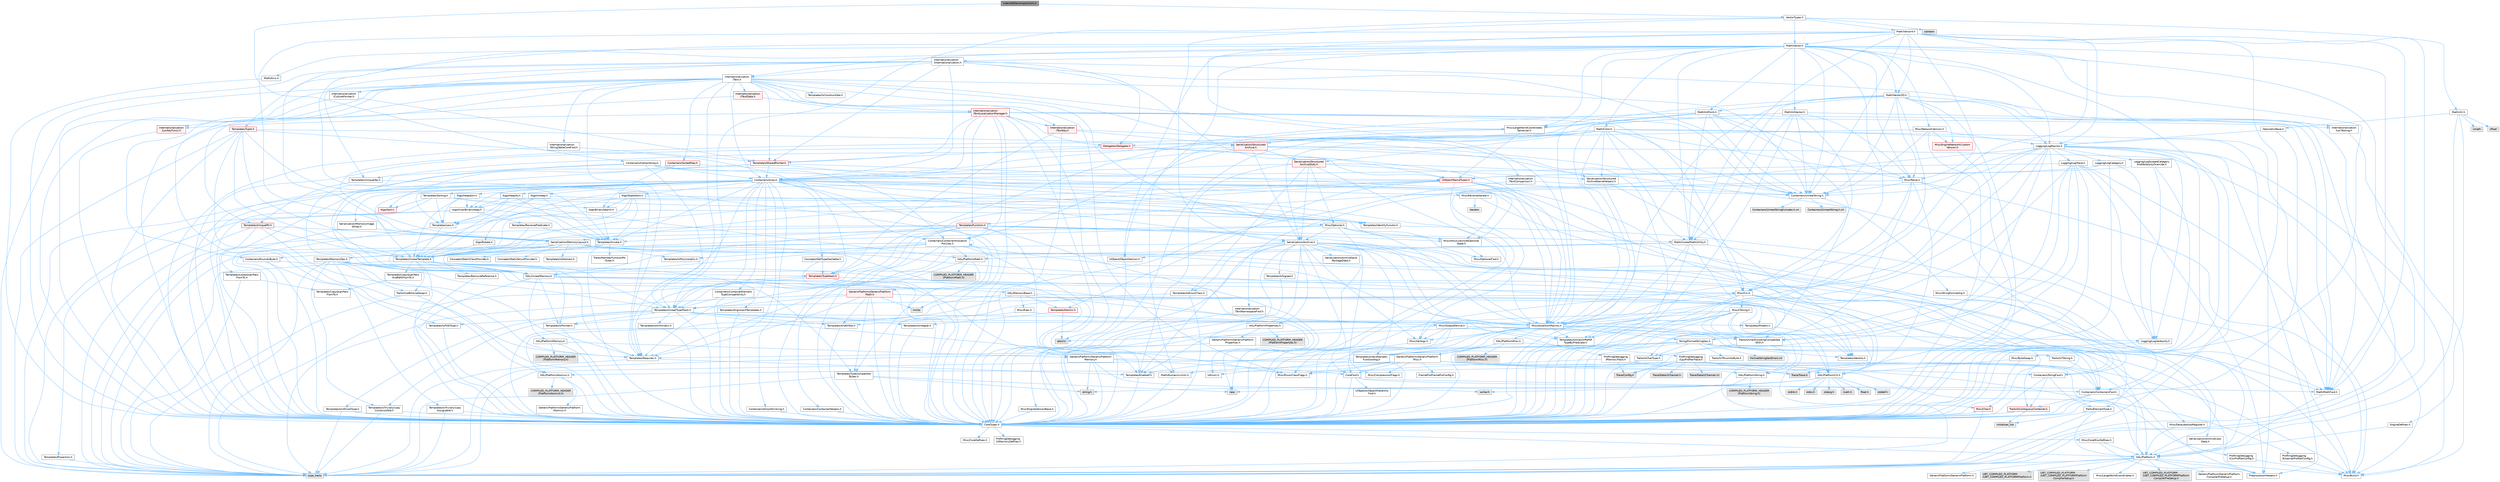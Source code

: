digraph "IndexSetDecompositions.h"
{
 // INTERACTIVE_SVG=YES
 // LATEX_PDF_SIZE
  bgcolor="transparent";
  edge [fontname=Helvetica,fontsize=10,labelfontname=Helvetica,labelfontsize=10];
  node [fontname=Helvetica,fontsize=10,shape=box,height=0.2,width=0.4];
  Node1 [id="Node000001",label="IndexSetDecompositions.h",height=0.2,width=0.4,color="gray40", fillcolor="grey60", style="filled", fontcolor="black",tooltip=" "];
  Node1 -> Node2 [id="edge1_Node000001_Node000002",color="steelblue1",style="solid",tooltip=" "];
  Node2 [id="Node000002",label="Containers/IndirectArray.h",height=0.2,width=0.4,color="grey40", fillcolor="white", style="filled",URL="$de/d0e/IndirectArray_8h.html",tooltip=" "];
  Node2 -> Node3 [id="edge2_Node000002_Node000003",color="steelblue1",style="solid",tooltip=" "];
  Node3 [id="Node000003",label="CoreTypes.h",height=0.2,width=0.4,color="grey40", fillcolor="white", style="filled",URL="$dc/dec/CoreTypes_8h.html",tooltip=" "];
  Node3 -> Node4 [id="edge3_Node000003_Node000004",color="steelblue1",style="solid",tooltip=" "];
  Node4 [id="Node000004",label="HAL/Platform.h",height=0.2,width=0.4,color="grey40", fillcolor="white", style="filled",URL="$d9/dd0/Platform_8h.html",tooltip=" "];
  Node4 -> Node5 [id="edge4_Node000004_Node000005",color="steelblue1",style="solid",tooltip=" "];
  Node5 [id="Node000005",label="Misc/Build.h",height=0.2,width=0.4,color="grey40", fillcolor="white", style="filled",URL="$d3/dbb/Build_8h.html",tooltip=" "];
  Node4 -> Node6 [id="edge5_Node000004_Node000006",color="steelblue1",style="solid",tooltip=" "];
  Node6 [id="Node000006",label="Misc/LargeWorldCoordinates.h",height=0.2,width=0.4,color="grey40", fillcolor="white", style="filled",URL="$d2/dcb/LargeWorldCoordinates_8h.html",tooltip=" "];
  Node4 -> Node7 [id="edge6_Node000004_Node000007",color="steelblue1",style="solid",tooltip=" "];
  Node7 [id="Node000007",label="type_traits",height=0.2,width=0.4,color="grey60", fillcolor="#E0E0E0", style="filled",tooltip=" "];
  Node4 -> Node8 [id="edge7_Node000004_Node000008",color="steelblue1",style="solid",tooltip=" "];
  Node8 [id="Node000008",label="PreprocessorHelpers.h",height=0.2,width=0.4,color="grey40", fillcolor="white", style="filled",URL="$db/ddb/PreprocessorHelpers_8h.html",tooltip=" "];
  Node4 -> Node9 [id="edge8_Node000004_Node000009",color="steelblue1",style="solid",tooltip=" "];
  Node9 [id="Node000009",label="UBT_COMPILED_PLATFORM\l/UBT_COMPILED_PLATFORMPlatform\lCompilerPreSetup.h",height=0.2,width=0.4,color="grey60", fillcolor="#E0E0E0", style="filled",tooltip=" "];
  Node4 -> Node10 [id="edge9_Node000004_Node000010",color="steelblue1",style="solid",tooltip=" "];
  Node10 [id="Node000010",label="GenericPlatform/GenericPlatform\lCompilerPreSetup.h",height=0.2,width=0.4,color="grey40", fillcolor="white", style="filled",URL="$d9/dc8/GenericPlatformCompilerPreSetup_8h.html",tooltip=" "];
  Node4 -> Node11 [id="edge10_Node000004_Node000011",color="steelblue1",style="solid",tooltip=" "];
  Node11 [id="Node000011",label="GenericPlatform/GenericPlatform.h",height=0.2,width=0.4,color="grey40", fillcolor="white", style="filled",URL="$d6/d84/GenericPlatform_8h.html",tooltip=" "];
  Node4 -> Node12 [id="edge11_Node000004_Node000012",color="steelblue1",style="solid",tooltip=" "];
  Node12 [id="Node000012",label="UBT_COMPILED_PLATFORM\l/UBT_COMPILED_PLATFORMPlatform.h",height=0.2,width=0.4,color="grey60", fillcolor="#E0E0E0", style="filled",tooltip=" "];
  Node4 -> Node13 [id="edge12_Node000004_Node000013",color="steelblue1",style="solid",tooltip=" "];
  Node13 [id="Node000013",label="UBT_COMPILED_PLATFORM\l/UBT_COMPILED_PLATFORMPlatform\lCompilerSetup.h",height=0.2,width=0.4,color="grey60", fillcolor="#E0E0E0", style="filled",tooltip=" "];
  Node3 -> Node14 [id="edge13_Node000003_Node000014",color="steelblue1",style="solid",tooltip=" "];
  Node14 [id="Node000014",label="ProfilingDebugging\l/UMemoryDefines.h",height=0.2,width=0.4,color="grey40", fillcolor="white", style="filled",URL="$d2/da2/UMemoryDefines_8h.html",tooltip=" "];
  Node3 -> Node15 [id="edge14_Node000003_Node000015",color="steelblue1",style="solid",tooltip=" "];
  Node15 [id="Node000015",label="Misc/CoreMiscDefines.h",height=0.2,width=0.4,color="grey40", fillcolor="white", style="filled",URL="$da/d38/CoreMiscDefines_8h.html",tooltip=" "];
  Node15 -> Node4 [id="edge15_Node000015_Node000004",color="steelblue1",style="solid",tooltip=" "];
  Node15 -> Node8 [id="edge16_Node000015_Node000008",color="steelblue1",style="solid",tooltip=" "];
  Node3 -> Node16 [id="edge17_Node000003_Node000016",color="steelblue1",style="solid",tooltip=" "];
  Node16 [id="Node000016",label="Misc/CoreDefines.h",height=0.2,width=0.4,color="grey40", fillcolor="white", style="filled",URL="$d3/dd2/CoreDefines_8h.html",tooltip=" "];
  Node2 -> Node17 [id="edge18_Node000002_Node000017",color="steelblue1",style="solid",tooltip=" "];
  Node17 [id="Node000017",label="Misc/AssertionMacros.h",height=0.2,width=0.4,color="grey40", fillcolor="white", style="filled",URL="$d0/dfa/AssertionMacros_8h.html",tooltip=" "];
  Node17 -> Node3 [id="edge19_Node000017_Node000003",color="steelblue1",style="solid",tooltip=" "];
  Node17 -> Node4 [id="edge20_Node000017_Node000004",color="steelblue1",style="solid",tooltip=" "];
  Node17 -> Node18 [id="edge21_Node000017_Node000018",color="steelblue1",style="solid",tooltip=" "];
  Node18 [id="Node000018",label="HAL/PlatformMisc.h",height=0.2,width=0.4,color="grey40", fillcolor="white", style="filled",URL="$d0/df5/PlatformMisc_8h.html",tooltip=" "];
  Node18 -> Node3 [id="edge22_Node000018_Node000003",color="steelblue1",style="solid",tooltip=" "];
  Node18 -> Node19 [id="edge23_Node000018_Node000019",color="steelblue1",style="solid",tooltip=" "];
  Node19 [id="Node000019",label="GenericPlatform/GenericPlatform\lMisc.h",height=0.2,width=0.4,color="grey40", fillcolor="white", style="filled",URL="$db/d9a/GenericPlatformMisc_8h.html",tooltip=" "];
  Node19 -> Node20 [id="edge24_Node000019_Node000020",color="steelblue1",style="solid",tooltip=" "];
  Node20 [id="Node000020",label="Containers/StringFwd.h",height=0.2,width=0.4,color="grey40", fillcolor="white", style="filled",URL="$df/d37/StringFwd_8h.html",tooltip=" "];
  Node20 -> Node3 [id="edge25_Node000020_Node000003",color="steelblue1",style="solid",tooltip=" "];
  Node20 -> Node21 [id="edge26_Node000020_Node000021",color="steelblue1",style="solid",tooltip=" "];
  Node21 [id="Node000021",label="Traits/ElementType.h",height=0.2,width=0.4,color="grey40", fillcolor="white", style="filled",URL="$d5/d4f/ElementType_8h.html",tooltip=" "];
  Node21 -> Node4 [id="edge27_Node000021_Node000004",color="steelblue1",style="solid",tooltip=" "];
  Node21 -> Node22 [id="edge28_Node000021_Node000022",color="steelblue1",style="solid",tooltip=" "];
  Node22 [id="Node000022",label="initializer_list",height=0.2,width=0.4,color="grey60", fillcolor="#E0E0E0", style="filled",tooltip=" "];
  Node21 -> Node7 [id="edge29_Node000021_Node000007",color="steelblue1",style="solid",tooltip=" "];
  Node20 -> Node23 [id="edge30_Node000020_Node000023",color="steelblue1",style="solid",tooltip=" "];
  Node23 [id="Node000023",label="Traits/IsContiguousContainer.h",height=0.2,width=0.4,color="red", fillcolor="#FFF0F0", style="filled",URL="$d5/d3c/IsContiguousContainer_8h.html",tooltip=" "];
  Node23 -> Node3 [id="edge31_Node000023_Node000003",color="steelblue1",style="solid",tooltip=" "];
  Node23 -> Node22 [id="edge32_Node000023_Node000022",color="steelblue1",style="solid",tooltip=" "];
  Node19 -> Node25 [id="edge33_Node000019_Node000025",color="steelblue1",style="solid",tooltip=" "];
  Node25 [id="Node000025",label="CoreFwd.h",height=0.2,width=0.4,color="grey40", fillcolor="white", style="filled",URL="$d1/d1e/CoreFwd_8h.html",tooltip=" "];
  Node25 -> Node3 [id="edge34_Node000025_Node000003",color="steelblue1",style="solid",tooltip=" "];
  Node25 -> Node26 [id="edge35_Node000025_Node000026",color="steelblue1",style="solid",tooltip=" "];
  Node26 [id="Node000026",label="Containers/ContainersFwd.h",height=0.2,width=0.4,color="grey40", fillcolor="white", style="filled",URL="$d4/d0a/ContainersFwd_8h.html",tooltip=" "];
  Node26 -> Node4 [id="edge36_Node000026_Node000004",color="steelblue1",style="solid",tooltip=" "];
  Node26 -> Node3 [id="edge37_Node000026_Node000003",color="steelblue1",style="solid",tooltip=" "];
  Node26 -> Node23 [id="edge38_Node000026_Node000023",color="steelblue1",style="solid",tooltip=" "];
  Node25 -> Node27 [id="edge39_Node000025_Node000027",color="steelblue1",style="solid",tooltip=" "];
  Node27 [id="Node000027",label="Math/MathFwd.h",height=0.2,width=0.4,color="grey40", fillcolor="white", style="filled",URL="$d2/d10/MathFwd_8h.html",tooltip=" "];
  Node27 -> Node4 [id="edge40_Node000027_Node000004",color="steelblue1",style="solid",tooltip=" "];
  Node25 -> Node28 [id="edge41_Node000025_Node000028",color="steelblue1",style="solid",tooltip=" "];
  Node28 [id="Node000028",label="UObject/UObjectHierarchy\lFwd.h",height=0.2,width=0.4,color="grey40", fillcolor="white", style="filled",URL="$d3/d13/UObjectHierarchyFwd_8h.html",tooltip=" "];
  Node19 -> Node3 [id="edge42_Node000019_Node000003",color="steelblue1",style="solid",tooltip=" "];
  Node19 -> Node29 [id="edge43_Node000019_Node000029",color="steelblue1",style="solid",tooltip=" "];
  Node29 [id="Node000029",label="FramePro/FrameProConfig.h",height=0.2,width=0.4,color="grey40", fillcolor="white", style="filled",URL="$d7/d90/FrameProConfig_8h.html",tooltip=" "];
  Node19 -> Node30 [id="edge44_Node000019_Node000030",color="steelblue1",style="solid",tooltip=" "];
  Node30 [id="Node000030",label="HAL/PlatformCrt.h",height=0.2,width=0.4,color="grey40", fillcolor="white", style="filled",URL="$d8/d75/PlatformCrt_8h.html",tooltip=" "];
  Node30 -> Node31 [id="edge45_Node000030_Node000031",color="steelblue1",style="solid",tooltip=" "];
  Node31 [id="Node000031",label="new",height=0.2,width=0.4,color="grey60", fillcolor="#E0E0E0", style="filled",tooltip=" "];
  Node30 -> Node32 [id="edge46_Node000030_Node000032",color="steelblue1",style="solid",tooltip=" "];
  Node32 [id="Node000032",label="wchar.h",height=0.2,width=0.4,color="grey60", fillcolor="#E0E0E0", style="filled",tooltip=" "];
  Node30 -> Node33 [id="edge47_Node000030_Node000033",color="steelblue1",style="solid",tooltip=" "];
  Node33 [id="Node000033",label="stddef.h",height=0.2,width=0.4,color="grey60", fillcolor="#E0E0E0", style="filled",tooltip=" "];
  Node30 -> Node34 [id="edge48_Node000030_Node000034",color="steelblue1",style="solid",tooltip=" "];
  Node34 [id="Node000034",label="stdlib.h",height=0.2,width=0.4,color="grey60", fillcolor="#E0E0E0", style="filled",tooltip=" "];
  Node30 -> Node35 [id="edge49_Node000030_Node000035",color="steelblue1",style="solid",tooltip=" "];
  Node35 [id="Node000035",label="stdio.h",height=0.2,width=0.4,color="grey60", fillcolor="#E0E0E0", style="filled",tooltip=" "];
  Node30 -> Node36 [id="edge50_Node000030_Node000036",color="steelblue1",style="solid",tooltip=" "];
  Node36 [id="Node000036",label="stdarg.h",height=0.2,width=0.4,color="grey60", fillcolor="#E0E0E0", style="filled",tooltip=" "];
  Node30 -> Node37 [id="edge51_Node000030_Node000037",color="steelblue1",style="solid",tooltip=" "];
  Node37 [id="Node000037",label="math.h",height=0.2,width=0.4,color="grey60", fillcolor="#E0E0E0", style="filled",tooltip=" "];
  Node30 -> Node38 [id="edge52_Node000030_Node000038",color="steelblue1",style="solid",tooltip=" "];
  Node38 [id="Node000038",label="float.h",height=0.2,width=0.4,color="grey60", fillcolor="#E0E0E0", style="filled",tooltip=" "];
  Node30 -> Node39 [id="edge53_Node000030_Node000039",color="steelblue1",style="solid",tooltip=" "];
  Node39 [id="Node000039",label="string.h",height=0.2,width=0.4,color="grey60", fillcolor="#E0E0E0", style="filled",tooltip=" "];
  Node19 -> Node40 [id="edge54_Node000019_Node000040",color="steelblue1",style="solid",tooltip=" "];
  Node40 [id="Node000040",label="Math/NumericLimits.h",height=0.2,width=0.4,color="grey40", fillcolor="white", style="filled",URL="$df/d1b/NumericLimits_8h.html",tooltip=" "];
  Node40 -> Node3 [id="edge55_Node000040_Node000003",color="steelblue1",style="solid",tooltip=" "];
  Node19 -> Node41 [id="edge56_Node000019_Node000041",color="steelblue1",style="solid",tooltip=" "];
  Node41 [id="Node000041",label="Misc/CompressionFlags.h",height=0.2,width=0.4,color="grey40", fillcolor="white", style="filled",URL="$d9/d76/CompressionFlags_8h.html",tooltip=" "];
  Node19 -> Node42 [id="edge57_Node000019_Node000042",color="steelblue1",style="solid",tooltip=" "];
  Node42 [id="Node000042",label="Misc/EnumClassFlags.h",height=0.2,width=0.4,color="grey40", fillcolor="white", style="filled",URL="$d8/de7/EnumClassFlags_8h.html",tooltip=" "];
  Node19 -> Node43 [id="edge58_Node000019_Node000043",color="steelblue1",style="solid",tooltip=" "];
  Node43 [id="Node000043",label="ProfilingDebugging\l/CsvProfilerConfig.h",height=0.2,width=0.4,color="grey40", fillcolor="white", style="filled",URL="$d3/d88/CsvProfilerConfig_8h.html",tooltip=" "];
  Node43 -> Node5 [id="edge59_Node000043_Node000005",color="steelblue1",style="solid",tooltip=" "];
  Node19 -> Node44 [id="edge60_Node000019_Node000044",color="steelblue1",style="solid",tooltip=" "];
  Node44 [id="Node000044",label="ProfilingDebugging\l/ExternalProfilerConfig.h",height=0.2,width=0.4,color="grey40", fillcolor="white", style="filled",URL="$d3/dbb/ExternalProfilerConfig_8h.html",tooltip=" "];
  Node44 -> Node5 [id="edge61_Node000044_Node000005",color="steelblue1",style="solid",tooltip=" "];
  Node18 -> Node45 [id="edge62_Node000018_Node000045",color="steelblue1",style="solid",tooltip=" "];
  Node45 [id="Node000045",label="COMPILED_PLATFORM_HEADER\l(PlatformMisc.h)",height=0.2,width=0.4,color="grey60", fillcolor="#E0E0E0", style="filled",tooltip=" "];
  Node18 -> Node46 [id="edge63_Node000018_Node000046",color="steelblue1",style="solid",tooltip=" "];
  Node46 [id="Node000046",label="ProfilingDebugging\l/CpuProfilerTrace.h",height=0.2,width=0.4,color="grey40", fillcolor="white", style="filled",URL="$da/dcb/CpuProfilerTrace_8h.html",tooltip=" "];
  Node46 -> Node3 [id="edge64_Node000046_Node000003",color="steelblue1",style="solid",tooltip=" "];
  Node46 -> Node26 [id="edge65_Node000046_Node000026",color="steelblue1",style="solid",tooltip=" "];
  Node46 -> Node47 [id="edge66_Node000046_Node000047",color="steelblue1",style="solid",tooltip=" "];
  Node47 [id="Node000047",label="HAL/PlatformAtomics.h",height=0.2,width=0.4,color="grey40", fillcolor="white", style="filled",URL="$d3/d36/PlatformAtomics_8h.html",tooltip=" "];
  Node47 -> Node3 [id="edge67_Node000047_Node000003",color="steelblue1",style="solid",tooltip=" "];
  Node47 -> Node48 [id="edge68_Node000047_Node000048",color="steelblue1",style="solid",tooltip=" "];
  Node48 [id="Node000048",label="GenericPlatform/GenericPlatform\lAtomics.h",height=0.2,width=0.4,color="grey40", fillcolor="white", style="filled",URL="$da/d72/GenericPlatformAtomics_8h.html",tooltip=" "];
  Node48 -> Node3 [id="edge69_Node000048_Node000003",color="steelblue1",style="solid",tooltip=" "];
  Node47 -> Node49 [id="edge70_Node000047_Node000049",color="steelblue1",style="solid",tooltip=" "];
  Node49 [id="Node000049",label="COMPILED_PLATFORM_HEADER\l(PlatformAtomics.h)",height=0.2,width=0.4,color="grey60", fillcolor="#E0E0E0", style="filled",tooltip=" "];
  Node46 -> Node8 [id="edge71_Node000046_Node000008",color="steelblue1",style="solid",tooltip=" "];
  Node46 -> Node5 [id="edge72_Node000046_Node000005",color="steelblue1",style="solid",tooltip=" "];
  Node46 -> Node50 [id="edge73_Node000046_Node000050",color="steelblue1",style="solid",tooltip=" "];
  Node50 [id="Node000050",label="Trace/Config.h",height=0.2,width=0.4,color="grey60", fillcolor="#E0E0E0", style="filled",tooltip=" "];
  Node46 -> Node51 [id="edge74_Node000046_Node000051",color="steelblue1",style="solid",tooltip=" "];
  Node51 [id="Node000051",label="Trace/Detail/Channel.h",height=0.2,width=0.4,color="grey60", fillcolor="#E0E0E0", style="filled",tooltip=" "];
  Node46 -> Node52 [id="edge75_Node000046_Node000052",color="steelblue1",style="solid",tooltip=" "];
  Node52 [id="Node000052",label="Trace/Detail/Channel.inl",height=0.2,width=0.4,color="grey60", fillcolor="#E0E0E0", style="filled",tooltip=" "];
  Node46 -> Node53 [id="edge76_Node000046_Node000053",color="steelblue1",style="solid",tooltip=" "];
  Node53 [id="Node000053",label="Trace/Trace.h",height=0.2,width=0.4,color="grey60", fillcolor="#E0E0E0", style="filled",tooltip=" "];
  Node17 -> Node8 [id="edge77_Node000017_Node000008",color="steelblue1",style="solid",tooltip=" "];
  Node17 -> Node54 [id="edge78_Node000017_Node000054",color="steelblue1",style="solid",tooltip=" "];
  Node54 [id="Node000054",label="Templates/EnableIf.h",height=0.2,width=0.4,color="grey40", fillcolor="white", style="filled",URL="$d7/d60/EnableIf_8h.html",tooltip=" "];
  Node54 -> Node3 [id="edge79_Node000054_Node000003",color="steelblue1",style="solid",tooltip=" "];
  Node17 -> Node55 [id="edge80_Node000017_Node000055",color="steelblue1",style="solid",tooltip=" "];
  Node55 [id="Node000055",label="Templates/IsArrayOrRefOf\lTypeByPredicate.h",height=0.2,width=0.4,color="grey40", fillcolor="white", style="filled",URL="$d6/da1/IsArrayOrRefOfTypeByPredicate_8h.html",tooltip=" "];
  Node55 -> Node3 [id="edge81_Node000055_Node000003",color="steelblue1",style="solid",tooltip=" "];
  Node17 -> Node56 [id="edge82_Node000017_Node000056",color="steelblue1",style="solid",tooltip=" "];
  Node56 [id="Node000056",label="Templates/IsValidVariadic\lFunctionArg.h",height=0.2,width=0.4,color="grey40", fillcolor="white", style="filled",URL="$d0/dc8/IsValidVariadicFunctionArg_8h.html",tooltip=" "];
  Node56 -> Node3 [id="edge83_Node000056_Node000003",color="steelblue1",style="solid",tooltip=" "];
  Node56 -> Node57 [id="edge84_Node000056_Node000057",color="steelblue1",style="solid",tooltip=" "];
  Node57 [id="Node000057",label="IsEnum.h",height=0.2,width=0.4,color="grey40", fillcolor="white", style="filled",URL="$d4/de5/IsEnum_8h.html",tooltip=" "];
  Node56 -> Node7 [id="edge85_Node000056_Node000007",color="steelblue1",style="solid",tooltip=" "];
  Node17 -> Node58 [id="edge86_Node000017_Node000058",color="steelblue1",style="solid",tooltip=" "];
  Node58 [id="Node000058",label="Traits/IsCharEncodingCompatible\lWith.h",height=0.2,width=0.4,color="grey40", fillcolor="white", style="filled",URL="$df/dd1/IsCharEncodingCompatibleWith_8h.html",tooltip=" "];
  Node58 -> Node7 [id="edge87_Node000058_Node000007",color="steelblue1",style="solid",tooltip=" "];
  Node58 -> Node59 [id="edge88_Node000058_Node000059",color="steelblue1",style="solid",tooltip=" "];
  Node59 [id="Node000059",label="Traits/IsCharType.h",height=0.2,width=0.4,color="grey40", fillcolor="white", style="filled",URL="$db/d51/IsCharType_8h.html",tooltip=" "];
  Node59 -> Node3 [id="edge89_Node000059_Node000003",color="steelblue1",style="solid",tooltip=" "];
  Node17 -> Node60 [id="edge90_Node000017_Node000060",color="steelblue1",style="solid",tooltip=" "];
  Node60 [id="Node000060",label="Misc/VarArgs.h",height=0.2,width=0.4,color="grey40", fillcolor="white", style="filled",URL="$d5/d6f/VarArgs_8h.html",tooltip=" "];
  Node60 -> Node3 [id="edge91_Node000060_Node000003",color="steelblue1",style="solid",tooltip=" "];
  Node17 -> Node61 [id="edge92_Node000017_Node000061",color="steelblue1",style="solid",tooltip=" "];
  Node61 [id="Node000061",label="String/FormatStringSan.h",height=0.2,width=0.4,color="grey40", fillcolor="white", style="filled",URL="$d3/d8b/FormatStringSan_8h.html",tooltip=" "];
  Node61 -> Node7 [id="edge93_Node000061_Node000007",color="steelblue1",style="solid",tooltip=" "];
  Node61 -> Node3 [id="edge94_Node000061_Node000003",color="steelblue1",style="solid",tooltip=" "];
  Node61 -> Node62 [id="edge95_Node000061_Node000062",color="steelblue1",style="solid",tooltip=" "];
  Node62 [id="Node000062",label="Templates/Requires.h",height=0.2,width=0.4,color="grey40", fillcolor="white", style="filled",URL="$dc/d96/Requires_8h.html",tooltip=" "];
  Node62 -> Node54 [id="edge96_Node000062_Node000054",color="steelblue1",style="solid",tooltip=" "];
  Node62 -> Node7 [id="edge97_Node000062_Node000007",color="steelblue1",style="solid",tooltip=" "];
  Node61 -> Node63 [id="edge98_Node000061_Node000063",color="steelblue1",style="solid",tooltip=" "];
  Node63 [id="Node000063",label="Templates/Identity.h",height=0.2,width=0.4,color="grey40", fillcolor="white", style="filled",URL="$d0/dd5/Identity_8h.html",tooltip=" "];
  Node61 -> Node56 [id="edge99_Node000061_Node000056",color="steelblue1",style="solid",tooltip=" "];
  Node61 -> Node59 [id="edge100_Node000061_Node000059",color="steelblue1",style="solid",tooltip=" "];
  Node61 -> Node64 [id="edge101_Node000061_Node000064",color="steelblue1",style="solid",tooltip=" "];
  Node64 [id="Node000064",label="Traits/IsTEnumAsByte.h",height=0.2,width=0.4,color="grey40", fillcolor="white", style="filled",URL="$d1/de6/IsTEnumAsByte_8h.html",tooltip=" "];
  Node61 -> Node65 [id="edge102_Node000061_Node000065",color="steelblue1",style="solid",tooltip=" "];
  Node65 [id="Node000065",label="Traits/IsTString.h",height=0.2,width=0.4,color="grey40", fillcolor="white", style="filled",URL="$d0/df8/IsTString_8h.html",tooltip=" "];
  Node65 -> Node26 [id="edge103_Node000065_Node000026",color="steelblue1",style="solid",tooltip=" "];
  Node61 -> Node26 [id="edge104_Node000061_Node000026",color="steelblue1",style="solid",tooltip=" "];
  Node61 -> Node66 [id="edge105_Node000061_Node000066",color="steelblue1",style="solid",tooltip=" "];
  Node66 [id="Node000066",label="FormatStringSanErrors.inl",height=0.2,width=0.4,color="grey60", fillcolor="#E0E0E0", style="filled",tooltip=" "];
  Node17 -> Node67 [id="edge106_Node000017_Node000067",color="steelblue1",style="solid",tooltip=" "];
  Node67 [id="Node000067",label="atomic",height=0.2,width=0.4,color="grey60", fillcolor="#E0E0E0", style="filled",tooltip=" "];
  Node2 -> Node68 [id="edge107_Node000002_Node000068",color="steelblue1",style="solid",tooltip=" "];
  Node68 [id="Node000068",label="HAL/UnrealMemory.h",height=0.2,width=0.4,color="grey40", fillcolor="white", style="filled",URL="$d9/d96/UnrealMemory_8h.html",tooltip=" "];
  Node68 -> Node3 [id="edge108_Node000068_Node000003",color="steelblue1",style="solid",tooltip=" "];
  Node68 -> Node69 [id="edge109_Node000068_Node000069",color="steelblue1",style="solid",tooltip=" "];
  Node69 [id="Node000069",label="GenericPlatform/GenericPlatform\lMemory.h",height=0.2,width=0.4,color="grey40", fillcolor="white", style="filled",URL="$dd/d22/GenericPlatformMemory_8h.html",tooltip=" "];
  Node69 -> Node25 [id="edge110_Node000069_Node000025",color="steelblue1",style="solid",tooltip=" "];
  Node69 -> Node3 [id="edge111_Node000069_Node000003",color="steelblue1",style="solid",tooltip=" "];
  Node69 -> Node70 [id="edge112_Node000069_Node000070",color="steelblue1",style="solid",tooltip=" "];
  Node70 [id="Node000070",label="HAL/PlatformString.h",height=0.2,width=0.4,color="grey40", fillcolor="white", style="filled",URL="$db/db5/PlatformString_8h.html",tooltip=" "];
  Node70 -> Node3 [id="edge113_Node000070_Node000003",color="steelblue1",style="solid",tooltip=" "];
  Node70 -> Node71 [id="edge114_Node000070_Node000071",color="steelblue1",style="solid",tooltip=" "];
  Node71 [id="Node000071",label="COMPILED_PLATFORM_HEADER\l(PlatformString.h)",height=0.2,width=0.4,color="grey60", fillcolor="#E0E0E0", style="filled",tooltip=" "];
  Node69 -> Node39 [id="edge115_Node000069_Node000039",color="steelblue1",style="solid",tooltip=" "];
  Node69 -> Node32 [id="edge116_Node000069_Node000032",color="steelblue1",style="solid",tooltip=" "];
  Node68 -> Node72 [id="edge117_Node000068_Node000072",color="steelblue1",style="solid",tooltip=" "];
  Node72 [id="Node000072",label="HAL/MemoryBase.h",height=0.2,width=0.4,color="grey40", fillcolor="white", style="filled",URL="$d6/d9f/MemoryBase_8h.html",tooltip=" "];
  Node72 -> Node3 [id="edge118_Node000072_Node000003",color="steelblue1",style="solid",tooltip=" "];
  Node72 -> Node47 [id="edge119_Node000072_Node000047",color="steelblue1",style="solid",tooltip=" "];
  Node72 -> Node30 [id="edge120_Node000072_Node000030",color="steelblue1",style="solid",tooltip=" "];
  Node72 -> Node73 [id="edge121_Node000072_Node000073",color="steelblue1",style="solid",tooltip=" "];
  Node73 [id="Node000073",label="Misc/Exec.h",height=0.2,width=0.4,color="grey40", fillcolor="white", style="filled",URL="$de/ddb/Exec_8h.html",tooltip=" "];
  Node73 -> Node3 [id="edge122_Node000073_Node000003",color="steelblue1",style="solid",tooltip=" "];
  Node73 -> Node17 [id="edge123_Node000073_Node000017",color="steelblue1",style="solid",tooltip=" "];
  Node72 -> Node74 [id="edge124_Node000072_Node000074",color="steelblue1",style="solid",tooltip=" "];
  Node74 [id="Node000074",label="Misc/OutputDevice.h",height=0.2,width=0.4,color="grey40", fillcolor="white", style="filled",URL="$d7/d32/OutputDevice_8h.html",tooltip=" "];
  Node74 -> Node25 [id="edge125_Node000074_Node000025",color="steelblue1",style="solid",tooltip=" "];
  Node74 -> Node3 [id="edge126_Node000074_Node000003",color="steelblue1",style="solid",tooltip=" "];
  Node74 -> Node75 [id="edge127_Node000074_Node000075",color="steelblue1",style="solid",tooltip=" "];
  Node75 [id="Node000075",label="Logging/LogVerbosity.h",height=0.2,width=0.4,color="grey40", fillcolor="white", style="filled",URL="$d2/d8f/LogVerbosity_8h.html",tooltip=" "];
  Node75 -> Node3 [id="edge128_Node000075_Node000003",color="steelblue1",style="solid",tooltip=" "];
  Node74 -> Node60 [id="edge129_Node000074_Node000060",color="steelblue1",style="solid",tooltip=" "];
  Node74 -> Node55 [id="edge130_Node000074_Node000055",color="steelblue1",style="solid",tooltip=" "];
  Node74 -> Node56 [id="edge131_Node000074_Node000056",color="steelblue1",style="solid",tooltip=" "];
  Node74 -> Node58 [id="edge132_Node000074_Node000058",color="steelblue1",style="solid",tooltip=" "];
  Node72 -> Node76 [id="edge133_Node000072_Node000076",color="steelblue1",style="solid",tooltip=" "];
  Node76 [id="Node000076",label="Templates/Atomic.h",height=0.2,width=0.4,color="red", fillcolor="#FFF0F0", style="filled",URL="$d3/d91/Atomic_8h.html",tooltip=" "];
  Node76 -> Node79 [id="edge134_Node000076_Node000079",color="steelblue1",style="solid",tooltip=" "];
  Node79 [id="Node000079",label="Templates/IsIntegral.h",height=0.2,width=0.4,color="grey40", fillcolor="white", style="filled",URL="$da/d64/IsIntegral_8h.html",tooltip=" "];
  Node79 -> Node3 [id="edge135_Node000079_Node000003",color="steelblue1",style="solid",tooltip=" "];
  Node76 -> Node67 [id="edge136_Node000076_Node000067",color="steelblue1",style="solid",tooltip=" "];
  Node68 -> Node85 [id="edge137_Node000068_Node000085",color="steelblue1",style="solid",tooltip=" "];
  Node85 [id="Node000085",label="HAL/PlatformMemory.h",height=0.2,width=0.4,color="grey40", fillcolor="white", style="filled",URL="$de/d68/PlatformMemory_8h.html",tooltip=" "];
  Node85 -> Node3 [id="edge138_Node000085_Node000003",color="steelblue1",style="solid",tooltip=" "];
  Node85 -> Node69 [id="edge139_Node000085_Node000069",color="steelblue1",style="solid",tooltip=" "];
  Node85 -> Node86 [id="edge140_Node000085_Node000086",color="steelblue1",style="solid",tooltip=" "];
  Node86 [id="Node000086",label="COMPILED_PLATFORM_HEADER\l(PlatformMemory.h)",height=0.2,width=0.4,color="grey60", fillcolor="#E0E0E0", style="filled",tooltip=" "];
  Node68 -> Node87 [id="edge141_Node000068_Node000087",color="steelblue1",style="solid",tooltip=" "];
  Node87 [id="Node000087",label="ProfilingDebugging\l/MemoryTrace.h",height=0.2,width=0.4,color="grey40", fillcolor="white", style="filled",URL="$da/dd7/MemoryTrace_8h.html",tooltip=" "];
  Node87 -> Node4 [id="edge142_Node000087_Node000004",color="steelblue1",style="solid",tooltip=" "];
  Node87 -> Node42 [id="edge143_Node000087_Node000042",color="steelblue1",style="solid",tooltip=" "];
  Node87 -> Node50 [id="edge144_Node000087_Node000050",color="steelblue1",style="solid",tooltip=" "];
  Node87 -> Node53 [id="edge145_Node000087_Node000053",color="steelblue1",style="solid",tooltip=" "];
  Node68 -> Node88 [id="edge146_Node000068_Node000088",color="steelblue1",style="solid",tooltip=" "];
  Node88 [id="Node000088",label="Templates/IsPointer.h",height=0.2,width=0.4,color="grey40", fillcolor="white", style="filled",URL="$d7/d05/IsPointer_8h.html",tooltip=" "];
  Node88 -> Node3 [id="edge147_Node000088_Node000003",color="steelblue1",style="solid",tooltip=" "];
  Node2 -> Node89 [id="edge148_Node000002_Node000089",color="steelblue1",style="solid",tooltip=" "];
  Node89 [id="Node000089",label="Templates/UnrealTypeTraits.h",height=0.2,width=0.4,color="grey40", fillcolor="white", style="filled",URL="$d2/d2d/UnrealTypeTraits_8h.html",tooltip=" "];
  Node89 -> Node3 [id="edge149_Node000089_Node000003",color="steelblue1",style="solid",tooltip=" "];
  Node89 -> Node88 [id="edge150_Node000089_Node000088",color="steelblue1",style="solid",tooltip=" "];
  Node89 -> Node17 [id="edge151_Node000089_Node000017",color="steelblue1",style="solid",tooltip=" "];
  Node89 -> Node81 [id="edge152_Node000089_Node000081",color="steelblue1",style="solid",tooltip=" "];
  Node81 [id="Node000081",label="Templates/AndOrNot.h",height=0.2,width=0.4,color="grey40", fillcolor="white", style="filled",URL="$db/d0a/AndOrNot_8h.html",tooltip=" "];
  Node81 -> Node3 [id="edge153_Node000081_Node000003",color="steelblue1",style="solid",tooltip=" "];
  Node89 -> Node54 [id="edge154_Node000089_Node000054",color="steelblue1",style="solid",tooltip=" "];
  Node89 -> Node90 [id="edge155_Node000089_Node000090",color="steelblue1",style="solid",tooltip=" "];
  Node90 [id="Node000090",label="Templates/IsArithmetic.h",height=0.2,width=0.4,color="grey40", fillcolor="white", style="filled",URL="$d2/d5d/IsArithmetic_8h.html",tooltip=" "];
  Node90 -> Node3 [id="edge156_Node000090_Node000003",color="steelblue1",style="solid",tooltip=" "];
  Node89 -> Node57 [id="edge157_Node000089_Node000057",color="steelblue1",style="solid",tooltip=" "];
  Node89 -> Node91 [id="edge158_Node000089_Node000091",color="steelblue1",style="solid",tooltip=" "];
  Node91 [id="Node000091",label="Templates/Models.h",height=0.2,width=0.4,color="grey40", fillcolor="white", style="filled",URL="$d3/d0c/Models_8h.html",tooltip=" "];
  Node91 -> Node63 [id="edge159_Node000091_Node000063",color="steelblue1",style="solid",tooltip=" "];
  Node89 -> Node92 [id="edge160_Node000089_Node000092",color="steelblue1",style="solid",tooltip=" "];
  Node92 [id="Node000092",label="Templates/IsPODType.h",height=0.2,width=0.4,color="grey40", fillcolor="white", style="filled",URL="$d7/db1/IsPODType_8h.html",tooltip=" "];
  Node92 -> Node3 [id="edge161_Node000092_Node000003",color="steelblue1",style="solid",tooltip=" "];
  Node89 -> Node93 [id="edge162_Node000089_Node000093",color="steelblue1",style="solid",tooltip=" "];
  Node93 [id="Node000093",label="Templates/IsUECoreType.h",height=0.2,width=0.4,color="grey40", fillcolor="white", style="filled",URL="$d1/db8/IsUECoreType_8h.html",tooltip=" "];
  Node93 -> Node3 [id="edge163_Node000093_Node000003",color="steelblue1",style="solid",tooltip=" "];
  Node93 -> Node7 [id="edge164_Node000093_Node000007",color="steelblue1",style="solid",tooltip=" "];
  Node89 -> Node82 [id="edge165_Node000089_Node000082",color="steelblue1",style="solid",tooltip=" "];
  Node82 [id="Node000082",label="Templates/IsTriviallyCopy\lConstructible.h",height=0.2,width=0.4,color="grey40", fillcolor="white", style="filled",URL="$d3/d78/IsTriviallyCopyConstructible_8h.html",tooltip=" "];
  Node82 -> Node3 [id="edge166_Node000082_Node000003",color="steelblue1",style="solid",tooltip=" "];
  Node82 -> Node7 [id="edge167_Node000082_Node000007",color="steelblue1",style="solid",tooltip=" "];
  Node2 -> Node94 [id="edge168_Node000002_Node000094",color="steelblue1",style="solid",tooltip=" "];
  Node94 [id="Node000094",label="Containers/ContainerAllocation\lPolicies.h",height=0.2,width=0.4,color="grey40", fillcolor="white", style="filled",URL="$d7/dff/ContainerAllocationPolicies_8h.html",tooltip=" "];
  Node94 -> Node3 [id="edge169_Node000094_Node000003",color="steelblue1",style="solid",tooltip=" "];
  Node94 -> Node95 [id="edge170_Node000094_Node000095",color="steelblue1",style="solid",tooltip=" "];
  Node95 [id="Node000095",label="Containers/ContainerHelpers.h",height=0.2,width=0.4,color="grey40", fillcolor="white", style="filled",URL="$d7/d33/ContainerHelpers_8h.html",tooltip=" "];
  Node95 -> Node3 [id="edge171_Node000095_Node000003",color="steelblue1",style="solid",tooltip=" "];
  Node94 -> Node94 [id="edge172_Node000094_Node000094",color="steelblue1",style="solid",tooltip=" "];
  Node94 -> Node96 [id="edge173_Node000094_Node000096",color="steelblue1",style="solid",tooltip=" "];
  Node96 [id="Node000096",label="HAL/PlatformMath.h",height=0.2,width=0.4,color="grey40", fillcolor="white", style="filled",URL="$dc/d53/PlatformMath_8h.html",tooltip=" "];
  Node96 -> Node3 [id="edge174_Node000096_Node000003",color="steelblue1",style="solid",tooltip=" "];
  Node96 -> Node97 [id="edge175_Node000096_Node000097",color="steelblue1",style="solid",tooltip=" "];
  Node97 [id="Node000097",label="GenericPlatform/GenericPlatform\lMath.h",height=0.2,width=0.4,color="red", fillcolor="#FFF0F0", style="filled",URL="$d5/d79/GenericPlatformMath_8h.html",tooltip=" "];
  Node97 -> Node3 [id="edge176_Node000097_Node000003",color="steelblue1",style="solid",tooltip=" "];
  Node97 -> Node26 [id="edge177_Node000097_Node000026",color="steelblue1",style="solid",tooltip=" "];
  Node97 -> Node30 [id="edge178_Node000097_Node000030",color="steelblue1",style="solid",tooltip=" "];
  Node97 -> Node81 [id="edge179_Node000097_Node000081",color="steelblue1",style="solid",tooltip=" "];
  Node97 -> Node89 [id="edge180_Node000097_Node000089",color="steelblue1",style="solid",tooltip=" "];
  Node97 -> Node62 [id="edge181_Node000097_Node000062",color="steelblue1",style="solid",tooltip=" "];
  Node97 -> Node103 [id="edge182_Node000097_Node000103",color="steelblue1",style="solid",tooltip=" "];
  Node103 [id="Node000103",label="Templates/TypeCompatible\lBytes.h",height=0.2,width=0.4,color="grey40", fillcolor="white", style="filled",URL="$df/d0a/TypeCompatibleBytes_8h.html",tooltip=" "];
  Node103 -> Node3 [id="edge183_Node000103_Node000003",color="steelblue1",style="solid",tooltip=" "];
  Node103 -> Node39 [id="edge184_Node000103_Node000039",color="steelblue1",style="solid",tooltip=" "];
  Node103 -> Node31 [id="edge185_Node000103_Node000031",color="steelblue1",style="solid",tooltip=" "];
  Node103 -> Node7 [id="edge186_Node000103_Node000007",color="steelblue1",style="solid",tooltip=" "];
  Node97 -> Node104 [id="edge187_Node000097_Node000104",color="steelblue1",style="solid",tooltip=" "];
  Node104 [id="Node000104",label="limits",height=0.2,width=0.4,color="grey60", fillcolor="#E0E0E0", style="filled",tooltip=" "];
  Node97 -> Node7 [id="edge188_Node000097_Node000007",color="steelblue1",style="solid",tooltip=" "];
  Node96 -> Node105 [id="edge189_Node000096_Node000105",color="steelblue1",style="solid",tooltip=" "];
  Node105 [id="Node000105",label="COMPILED_PLATFORM_HEADER\l(PlatformMath.h)",height=0.2,width=0.4,color="grey60", fillcolor="#E0E0E0", style="filled",tooltip=" "];
  Node94 -> Node68 [id="edge190_Node000094_Node000068",color="steelblue1",style="solid",tooltip=" "];
  Node94 -> Node40 [id="edge191_Node000094_Node000040",color="steelblue1",style="solid",tooltip=" "];
  Node94 -> Node17 [id="edge192_Node000094_Node000017",color="steelblue1",style="solid",tooltip=" "];
  Node94 -> Node106 [id="edge193_Node000094_Node000106",color="steelblue1",style="solid",tooltip=" "];
  Node106 [id="Node000106",label="Templates/IsPolymorphic.h",height=0.2,width=0.4,color="grey40", fillcolor="white", style="filled",URL="$dc/d20/IsPolymorphic_8h.html",tooltip=" "];
  Node94 -> Node107 [id="edge194_Node000094_Node000107",color="steelblue1",style="solid",tooltip=" "];
  Node107 [id="Node000107",label="Templates/MemoryOps.h",height=0.2,width=0.4,color="grey40", fillcolor="white", style="filled",URL="$db/dea/MemoryOps_8h.html",tooltip=" "];
  Node107 -> Node3 [id="edge195_Node000107_Node000003",color="steelblue1",style="solid",tooltip=" "];
  Node107 -> Node68 [id="edge196_Node000107_Node000068",color="steelblue1",style="solid",tooltip=" "];
  Node107 -> Node83 [id="edge197_Node000107_Node000083",color="steelblue1",style="solid",tooltip=" "];
  Node83 [id="Node000083",label="Templates/IsTriviallyCopy\lAssignable.h",height=0.2,width=0.4,color="grey40", fillcolor="white", style="filled",URL="$d2/df2/IsTriviallyCopyAssignable_8h.html",tooltip=" "];
  Node83 -> Node3 [id="edge198_Node000083_Node000003",color="steelblue1",style="solid",tooltip=" "];
  Node83 -> Node7 [id="edge199_Node000083_Node000007",color="steelblue1",style="solid",tooltip=" "];
  Node107 -> Node82 [id="edge200_Node000107_Node000082",color="steelblue1",style="solid",tooltip=" "];
  Node107 -> Node62 [id="edge201_Node000107_Node000062",color="steelblue1",style="solid",tooltip=" "];
  Node107 -> Node89 [id="edge202_Node000107_Node000089",color="steelblue1",style="solid",tooltip=" "];
  Node107 -> Node108 [id="edge203_Node000107_Node000108",color="steelblue1",style="solid",tooltip=" "];
  Node108 [id="Node000108",label="Traits/UseBitwiseSwap.h",height=0.2,width=0.4,color="grey40", fillcolor="white", style="filled",URL="$db/df3/UseBitwiseSwap_8h.html",tooltip=" "];
  Node108 -> Node3 [id="edge204_Node000108_Node000003",color="steelblue1",style="solid",tooltip=" "];
  Node108 -> Node7 [id="edge205_Node000108_Node000007",color="steelblue1",style="solid",tooltip=" "];
  Node107 -> Node31 [id="edge206_Node000107_Node000031",color="steelblue1",style="solid",tooltip=" "];
  Node107 -> Node7 [id="edge207_Node000107_Node000007",color="steelblue1",style="solid",tooltip=" "];
  Node94 -> Node103 [id="edge208_Node000094_Node000103",color="steelblue1",style="solid",tooltip=" "];
  Node94 -> Node7 [id="edge209_Node000094_Node000007",color="steelblue1",style="solid",tooltip=" "];
  Node2 -> Node109 [id="edge210_Node000002_Node000109",color="steelblue1",style="solid",tooltip=" "];
  Node109 [id="Node000109",label="Containers/Array.h",height=0.2,width=0.4,color="grey40", fillcolor="white", style="filled",URL="$df/dd0/Array_8h.html",tooltip=" "];
  Node109 -> Node3 [id="edge211_Node000109_Node000003",color="steelblue1",style="solid",tooltip=" "];
  Node109 -> Node17 [id="edge212_Node000109_Node000017",color="steelblue1",style="solid",tooltip=" "];
  Node109 -> Node110 [id="edge213_Node000109_Node000110",color="steelblue1",style="solid",tooltip=" "];
  Node110 [id="Node000110",label="Misc/IntrusiveUnsetOptional\lState.h",height=0.2,width=0.4,color="grey40", fillcolor="white", style="filled",URL="$d2/d0a/IntrusiveUnsetOptionalState_8h.html",tooltip=" "];
  Node110 -> Node111 [id="edge214_Node000110_Node000111",color="steelblue1",style="solid",tooltip=" "];
  Node111 [id="Node000111",label="Misc/OptionalFwd.h",height=0.2,width=0.4,color="grey40", fillcolor="white", style="filled",URL="$dc/d50/OptionalFwd_8h.html",tooltip=" "];
  Node109 -> Node112 [id="edge215_Node000109_Node000112",color="steelblue1",style="solid",tooltip=" "];
  Node112 [id="Node000112",label="Misc/ReverseIterate.h",height=0.2,width=0.4,color="grey40", fillcolor="white", style="filled",URL="$db/de3/ReverseIterate_8h.html",tooltip=" "];
  Node112 -> Node4 [id="edge216_Node000112_Node000004",color="steelblue1",style="solid",tooltip=" "];
  Node112 -> Node113 [id="edge217_Node000112_Node000113",color="steelblue1",style="solid",tooltip=" "];
  Node113 [id="Node000113",label="iterator",height=0.2,width=0.4,color="grey60", fillcolor="#E0E0E0", style="filled",tooltip=" "];
  Node109 -> Node68 [id="edge218_Node000109_Node000068",color="steelblue1",style="solid",tooltip=" "];
  Node109 -> Node89 [id="edge219_Node000109_Node000089",color="steelblue1",style="solid",tooltip=" "];
  Node109 -> Node114 [id="edge220_Node000109_Node000114",color="steelblue1",style="solid",tooltip=" "];
  Node114 [id="Node000114",label="Templates/UnrealTemplate.h",height=0.2,width=0.4,color="grey40", fillcolor="white", style="filled",URL="$d4/d24/UnrealTemplate_8h.html",tooltip=" "];
  Node114 -> Node3 [id="edge221_Node000114_Node000003",color="steelblue1",style="solid",tooltip=" "];
  Node114 -> Node88 [id="edge222_Node000114_Node000088",color="steelblue1",style="solid",tooltip=" "];
  Node114 -> Node68 [id="edge223_Node000114_Node000068",color="steelblue1",style="solid",tooltip=" "];
  Node114 -> Node115 [id="edge224_Node000114_Node000115",color="steelblue1",style="solid",tooltip=" "];
  Node115 [id="Node000115",label="Templates/CopyQualifiers\lAndRefsFromTo.h",height=0.2,width=0.4,color="grey40", fillcolor="white", style="filled",URL="$d3/db3/CopyQualifiersAndRefsFromTo_8h.html",tooltip=" "];
  Node115 -> Node116 [id="edge225_Node000115_Node000116",color="steelblue1",style="solid",tooltip=" "];
  Node116 [id="Node000116",label="Templates/CopyQualifiers\lFromTo.h",height=0.2,width=0.4,color="grey40", fillcolor="white", style="filled",URL="$d5/db4/CopyQualifiersFromTo_8h.html",tooltip=" "];
  Node114 -> Node89 [id="edge226_Node000114_Node000089",color="steelblue1",style="solid",tooltip=" "];
  Node114 -> Node99 [id="edge227_Node000114_Node000099",color="steelblue1",style="solid",tooltip=" "];
  Node99 [id="Node000099",label="Templates/RemoveReference.h",height=0.2,width=0.4,color="grey40", fillcolor="white", style="filled",URL="$da/dbe/RemoveReference_8h.html",tooltip=" "];
  Node99 -> Node3 [id="edge228_Node000099_Node000003",color="steelblue1",style="solid",tooltip=" "];
  Node114 -> Node62 [id="edge229_Node000114_Node000062",color="steelblue1",style="solid",tooltip=" "];
  Node114 -> Node103 [id="edge230_Node000114_Node000103",color="steelblue1",style="solid",tooltip=" "];
  Node114 -> Node63 [id="edge231_Node000114_Node000063",color="steelblue1",style="solid",tooltip=" "];
  Node114 -> Node23 [id="edge232_Node000114_Node000023",color="steelblue1",style="solid",tooltip=" "];
  Node114 -> Node108 [id="edge233_Node000114_Node000108",color="steelblue1",style="solid",tooltip=" "];
  Node114 -> Node7 [id="edge234_Node000114_Node000007",color="steelblue1",style="solid",tooltip=" "];
  Node109 -> Node117 [id="edge235_Node000109_Node000117",color="steelblue1",style="solid",tooltip=" "];
  Node117 [id="Node000117",label="Containers/AllowShrinking.h",height=0.2,width=0.4,color="grey40", fillcolor="white", style="filled",URL="$d7/d1a/AllowShrinking_8h.html",tooltip=" "];
  Node117 -> Node3 [id="edge236_Node000117_Node000003",color="steelblue1",style="solid",tooltip=" "];
  Node109 -> Node94 [id="edge237_Node000109_Node000094",color="steelblue1",style="solid",tooltip=" "];
  Node109 -> Node118 [id="edge238_Node000109_Node000118",color="steelblue1",style="solid",tooltip=" "];
  Node118 [id="Node000118",label="Containers/ContainerElement\lTypeCompatibility.h",height=0.2,width=0.4,color="grey40", fillcolor="white", style="filled",URL="$df/ddf/ContainerElementTypeCompatibility_8h.html",tooltip=" "];
  Node118 -> Node3 [id="edge239_Node000118_Node000003",color="steelblue1",style="solid",tooltip=" "];
  Node118 -> Node89 [id="edge240_Node000118_Node000089",color="steelblue1",style="solid",tooltip=" "];
  Node109 -> Node119 [id="edge241_Node000109_Node000119",color="steelblue1",style="solid",tooltip=" "];
  Node119 [id="Node000119",label="Serialization/Archive.h",height=0.2,width=0.4,color="grey40", fillcolor="white", style="filled",URL="$d7/d3b/Archive_8h.html",tooltip=" "];
  Node119 -> Node25 [id="edge242_Node000119_Node000025",color="steelblue1",style="solid",tooltip=" "];
  Node119 -> Node3 [id="edge243_Node000119_Node000003",color="steelblue1",style="solid",tooltip=" "];
  Node119 -> Node120 [id="edge244_Node000119_Node000120",color="steelblue1",style="solid",tooltip=" "];
  Node120 [id="Node000120",label="HAL/PlatformProperties.h",height=0.2,width=0.4,color="grey40", fillcolor="white", style="filled",URL="$d9/db0/PlatformProperties_8h.html",tooltip=" "];
  Node120 -> Node3 [id="edge245_Node000120_Node000003",color="steelblue1",style="solid",tooltip=" "];
  Node120 -> Node121 [id="edge246_Node000120_Node000121",color="steelblue1",style="solid",tooltip=" "];
  Node121 [id="Node000121",label="GenericPlatform/GenericPlatform\lProperties.h",height=0.2,width=0.4,color="grey40", fillcolor="white", style="filled",URL="$d2/dcd/GenericPlatformProperties_8h.html",tooltip=" "];
  Node121 -> Node3 [id="edge247_Node000121_Node000003",color="steelblue1",style="solid",tooltip=" "];
  Node121 -> Node19 [id="edge248_Node000121_Node000019",color="steelblue1",style="solid",tooltip=" "];
  Node120 -> Node122 [id="edge249_Node000120_Node000122",color="steelblue1",style="solid",tooltip=" "];
  Node122 [id="Node000122",label="COMPILED_PLATFORM_HEADER\l(PlatformProperties.h)",height=0.2,width=0.4,color="grey60", fillcolor="#E0E0E0", style="filled",tooltip=" "];
  Node119 -> Node123 [id="edge250_Node000119_Node000123",color="steelblue1",style="solid",tooltip=" "];
  Node123 [id="Node000123",label="Internationalization\l/TextNamespaceFwd.h",height=0.2,width=0.4,color="grey40", fillcolor="white", style="filled",URL="$d8/d97/TextNamespaceFwd_8h.html",tooltip=" "];
  Node123 -> Node3 [id="edge251_Node000123_Node000003",color="steelblue1",style="solid",tooltip=" "];
  Node119 -> Node27 [id="edge252_Node000119_Node000027",color="steelblue1",style="solid",tooltip=" "];
  Node119 -> Node17 [id="edge253_Node000119_Node000017",color="steelblue1",style="solid",tooltip=" "];
  Node119 -> Node5 [id="edge254_Node000119_Node000005",color="steelblue1",style="solid",tooltip=" "];
  Node119 -> Node41 [id="edge255_Node000119_Node000041",color="steelblue1",style="solid",tooltip=" "];
  Node119 -> Node124 [id="edge256_Node000119_Node000124",color="steelblue1",style="solid",tooltip=" "];
  Node124 [id="Node000124",label="Misc/EngineVersionBase.h",height=0.2,width=0.4,color="grey40", fillcolor="white", style="filled",URL="$d5/d2b/EngineVersionBase_8h.html",tooltip=" "];
  Node124 -> Node3 [id="edge257_Node000124_Node000003",color="steelblue1",style="solid",tooltip=" "];
  Node119 -> Node60 [id="edge258_Node000119_Node000060",color="steelblue1",style="solid",tooltip=" "];
  Node119 -> Node125 [id="edge259_Node000119_Node000125",color="steelblue1",style="solid",tooltip=" "];
  Node125 [id="Node000125",label="Serialization/ArchiveCook\lData.h",height=0.2,width=0.4,color="grey40", fillcolor="white", style="filled",URL="$dc/db6/ArchiveCookData_8h.html",tooltip=" "];
  Node125 -> Node4 [id="edge260_Node000125_Node000004",color="steelblue1",style="solid",tooltip=" "];
  Node119 -> Node126 [id="edge261_Node000119_Node000126",color="steelblue1",style="solid",tooltip=" "];
  Node126 [id="Node000126",label="Serialization/ArchiveSave\lPackageData.h",height=0.2,width=0.4,color="grey40", fillcolor="white", style="filled",URL="$d1/d37/ArchiveSavePackageData_8h.html",tooltip=" "];
  Node119 -> Node54 [id="edge262_Node000119_Node000054",color="steelblue1",style="solid",tooltip=" "];
  Node119 -> Node55 [id="edge263_Node000119_Node000055",color="steelblue1",style="solid",tooltip=" "];
  Node119 -> Node127 [id="edge264_Node000119_Node000127",color="steelblue1",style="solid",tooltip=" "];
  Node127 [id="Node000127",label="Templates/IsEnumClass.h",height=0.2,width=0.4,color="grey40", fillcolor="white", style="filled",URL="$d7/d15/IsEnumClass_8h.html",tooltip=" "];
  Node127 -> Node3 [id="edge265_Node000127_Node000003",color="steelblue1",style="solid",tooltip=" "];
  Node127 -> Node81 [id="edge266_Node000127_Node000081",color="steelblue1",style="solid",tooltip=" "];
  Node119 -> Node102 [id="edge267_Node000119_Node000102",color="steelblue1",style="solid",tooltip=" "];
  Node102 [id="Node000102",label="Templates/IsSigned.h",height=0.2,width=0.4,color="grey40", fillcolor="white", style="filled",URL="$d8/dd8/IsSigned_8h.html",tooltip=" "];
  Node102 -> Node3 [id="edge268_Node000102_Node000003",color="steelblue1",style="solid",tooltip=" "];
  Node119 -> Node56 [id="edge269_Node000119_Node000056",color="steelblue1",style="solid",tooltip=" "];
  Node119 -> Node114 [id="edge270_Node000119_Node000114",color="steelblue1",style="solid",tooltip=" "];
  Node119 -> Node58 [id="edge271_Node000119_Node000058",color="steelblue1",style="solid",tooltip=" "];
  Node119 -> Node128 [id="edge272_Node000119_Node000128",color="steelblue1",style="solid",tooltip=" "];
  Node128 [id="Node000128",label="UObject/ObjectVersion.h",height=0.2,width=0.4,color="grey40", fillcolor="white", style="filled",URL="$da/d63/ObjectVersion_8h.html",tooltip=" "];
  Node128 -> Node3 [id="edge273_Node000128_Node000003",color="steelblue1",style="solid",tooltip=" "];
  Node109 -> Node129 [id="edge274_Node000109_Node000129",color="steelblue1",style="solid",tooltip=" "];
  Node129 [id="Node000129",label="Serialization/MemoryImage\lWriter.h",height=0.2,width=0.4,color="grey40", fillcolor="white", style="filled",URL="$d0/d08/MemoryImageWriter_8h.html",tooltip=" "];
  Node129 -> Node3 [id="edge275_Node000129_Node000003",color="steelblue1",style="solid",tooltip=" "];
  Node129 -> Node130 [id="edge276_Node000129_Node000130",color="steelblue1",style="solid",tooltip=" "];
  Node130 [id="Node000130",label="Serialization/MemoryLayout.h",height=0.2,width=0.4,color="grey40", fillcolor="white", style="filled",URL="$d7/d66/MemoryLayout_8h.html",tooltip=" "];
  Node130 -> Node131 [id="edge277_Node000130_Node000131",color="steelblue1",style="solid",tooltip=" "];
  Node131 [id="Node000131",label="Concepts/StaticClassProvider.h",height=0.2,width=0.4,color="grey40", fillcolor="white", style="filled",URL="$dd/d83/StaticClassProvider_8h.html",tooltip=" "];
  Node130 -> Node132 [id="edge278_Node000130_Node000132",color="steelblue1",style="solid",tooltip=" "];
  Node132 [id="Node000132",label="Concepts/StaticStructProvider.h",height=0.2,width=0.4,color="grey40", fillcolor="white", style="filled",URL="$d5/d77/StaticStructProvider_8h.html",tooltip=" "];
  Node130 -> Node133 [id="edge279_Node000130_Node000133",color="steelblue1",style="solid",tooltip=" "];
  Node133 [id="Node000133",label="Containers/EnumAsByte.h",height=0.2,width=0.4,color="grey40", fillcolor="white", style="filled",URL="$d6/d9a/EnumAsByte_8h.html",tooltip=" "];
  Node133 -> Node3 [id="edge280_Node000133_Node000003",color="steelblue1",style="solid",tooltip=" "];
  Node133 -> Node92 [id="edge281_Node000133_Node000092",color="steelblue1",style="solid",tooltip=" "];
  Node133 -> Node134 [id="edge282_Node000133_Node000134",color="steelblue1",style="solid",tooltip=" "];
  Node134 [id="Node000134",label="Templates/TypeHash.h",height=0.2,width=0.4,color="red", fillcolor="#FFF0F0", style="filled",URL="$d1/d62/TypeHash_8h.html",tooltip=" "];
  Node134 -> Node3 [id="edge283_Node000134_Node000003",color="steelblue1",style="solid",tooltip=" "];
  Node134 -> Node62 [id="edge284_Node000134_Node000062",color="steelblue1",style="solid",tooltip=" "];
  Node134 -> Node135 [id="edge285_Node000134_Node000135",color="steelblue1",style="solid",tooltip=" "];
  Node135 [id="Node000135",label="Misc/Crc.h",height=0.2,width=0.4,color="grey40", fillcolor="white", style="filled",URL="$d4/dd2/Crc_8h.html",tooltip=" "];
  Node135 -> Node3 [id="edge286_Node000135_Node000003",color="steelblue1",style="solid",tooltip=" "];
  Node135 -> Node70 [id="edge287_Node000135_Node000070",color="steelblue1",style="solid",tooltip=" "];
  Node135 -> Node17 [id="edge288_Node000135_Node000017",color="steelblue1",style="solid",tooltip=" "];
  Node135 -> Node136 [id="edge289_Node000135_Node000136",color="steelblue1",style="solid",tooltip=" "];
  Node136 [id="Node000136",label="Misc/CString.h",height=0.2,width=0.4,color="grey40", fillcolor="white", style="filled",URL="$d2/d49/CString_8h.html",tooltip=" "];
  Node136 -> Node3 [id="edge290_Node000136_Node000003",color="steelblue1",style="solid",tooltip=" "];
  Node136 -> Node30 [id="edge291_Node000136_Node000030",color="steelblue1",style="solid",tooltip=" "];
  Node136 -> Node70 [id="edge292_Node000136_Node000070",color="steelblue1",style="solid",tooltip=" "];
  Node136 -> Node17 [id="edge293_Node000136_Node000017",color="steelblue1",style="solid",tooltip=" "];
  Node136 -> Node137 [id="edge294_Node000136_Node000137",color="steelblue1",style="solid",tooltip=" "];
  Node137 [id="Node000137",label="Misc/Char.h",height=0.2,width=0.4,color="red", fillcolor="#FFF0F0", style="filled",URL="$d0/d58/Char_8h.html",tooltip=" "];
  Node137 -> Node3 [id="edge295_Node000137_Node000003",color="steelblue1",style="solid",tooltip=" "];
  Node137 -> Node7 [id="edge296_Node000137_Node000007",color="steelblue1",style="solid",tooltip=" "];
  Node136 -> Node60 [id="edge297_Node000136_Node000060",color="steelblue1",style="solid",tooltip=" "];
  Node136 -> Node55 [id="edge298_Node000136_Node000055",color="steelblue1",style="solid",tooltip=" "];
  Node136 -> Node56 [id="edge299_Node000136_Node000056",color="steelblue1",style="solid",tooltip=" "];
  Node136 -> Node58 [id="edge300_Node000136_Node000058",color="steelblue1",style="solid",tooltip=" "];
  Node135 -> Node137 [id="edge301_Node000135_Node000137",color="steelblue1",style="solid",tooltip=" "];
  Node135 -> Node89 [id="edge302_Node000135_Node000089",color="steelblue1",style="solid",tooltip=" "];
  Node135 -> Node59 [id="edge303_Node000135_Node000059",color="steelblue1",style="solid",tooltip=" "];
  Node134 -> Node7 [id="edge304_Node000134_Node000007",color="steelblue1",style="solid",tooltip=" "];
  Node130 -> Node20 [id="edge305_Node000130_Node000020",color="steelblue1",style="solid",tooltip=" "];
  Node130 -> Node68 [id="edge306_Node000130_Node000068",color="steelblue1",style="solid",tooltip=" "];
  Node130 -> Node141 [id="edge307_Node000130_Node000141",color="steelblue1",style="solid",tooltip=" "];
  Node141 [id="Node000141",label="Misc/DelayedAutoRegister.h",height=0.2,width=0.4,color="grey40", fillcolor="white", style="filled",URL="$d1/dda/DelayedAutoRegister_8h.html",tooltip=" "];
  Node141 -> Node4 [id="edge308_Node000141_Node000004",color="steelblue1",style="solid",tooltip=" "];
  Node130 -> Node54 [id="edge309_Node000130_Node000054",color="steelblue1",style="solid",tooltip=" "];
  Node130 -> Node142 [id="edge310_Node000130_Node000142",color="steelblue1",style="solid",tooltip=" "];
  Node142 [id="Node000142",label="Templates/IsAbstract.h",height=0.2,width=0.4,color="grey40", fillcolor="white", style="filled",URL="$d8/db7/IsAbstract_8h.html",tooltip=" "];
  Node130 -> Node106 [id="edge311_Node000130_Node000106",color="steelblue1",style="solid",tooltip=" "];
  Node130 -> Node91 [id="edge312_Node000130_Node000091",color="steelblue1",style="solid",tooltip=" "];
  Node130 -> Node114 [id="edge313_Node000130_Node000114",color="steelblue1",style="solid",tooltip=" "];
  Node109 -> Node143 [id="edge314_Node000109_Node000143",color="steelblue1",style="solid",tooltip=" "];
  Node143 [id="Node000143",label="Algo/Heapify.h",height=0.2,width=0.4,color="grey40", fillcolor="white", style="filled",URL="$d0/d2a/Heapify_8h.html",tooltip=" "];
  Node143 -> Node144 [id="edge315_Node000143_Node000144",color="steelblue1",style="solid",tooltip=" "];
  Node144 [id="Node000144",label="Algo/Impl/BinaryHeap.h",height=0.2,width=0.4,color="grey40", fillcolor="white", style="filled",URL="$d7/da3/Algo_2Impl_2BinaryHeap_8h.html",tooltip=" "];
  Node144 -> Node145 [id="edge316_Node000144_Node000145",color="steelblue1",style="solid",tooltip=" "];
  Node145 [id="Node000145",label="Templates/Invoke.h",height=0.2,width=0.4,color="grey40", fillcolor="white", style="filled",URL="$d7/deb/Invoke_8h.html",tooltip=" "];
  Node145 -> Node3 [id="edge317_Node000145_Node000003",color="steelblue1",style="solid",tooltip=" "];
  Node145 -> Node146 [id="edge318_Node000145_Node000146",color="steelblue1",style="solid",tooltip=" "];
  Node146 [id="Node000146",label="Traits/MemberFunctionPtr\lOuter.h",height=0.2,width=0.4,color="grey40", fillcolor="white", style="filled",URL="$db/da7/MemberFunctionPtrOuter_8h.html",tooltip=" "];
  Node145 -> Node114 [id="edge319_Node000145_Node000114",color="steelblue1",style="solid",tooltip=" "];
  Node145 -> Node7 [id="edge320_Node000145_Node000007",color="steelblue1",style="solid",tooltip=" "];
  Node144 -> Node147 [id="edge321_Node000144_Node000147",color="steelblue1",style="solid",tooltip=" "];
  Node147 [id="Node000147",label="Templates/Projection.h",height=0.2,width=0.4,color="grey40", fillcolor="white", style="filled",URL="$d7/df0/Projection_8h.html",tooltip=" "];
  Node147 -> Node7 [id="edge322_Node000147_Node000007",color="steelblue1",style="solid",tooltip=" "];
  Node144 -> Node148 [id="edge323_Node000144_Node000148",color="steelblue1",style="solid",tooltip=" "];
  Node148 [id="Node000148",label="Templates/ReversePredicate.h",height=0.2,width=0.4,color="grey40", fillcolor="white", style="filled",URL="$d8/d28/ReversePredicate_8h.html",tooltip=" "];
  Node148 -> Node145 [id="edge324_Node000148_Node000145",color="steelblue1",style="solid",tooltip=" "];
  Node148 -> Node114 [id="edge325_Node000148_Node000114",color="steelblue1",style="solid",tooltip=" "];
  Node144 -> Node7 [id="edge326_Node000144_Node000007",color="steelblue1",style="solid",tooltip=" "];
  Node143 -> Node149 [id="edge327_Node000143_Node000149",color="steelblue1",style="solid",tooltip=" "];
  Node149 [id="Node000149",label="Templates/IdentityFunctor.h",height=0.2,width=0.4,color="grey40", fillcolor="white", style="filled",URL="$d7/d2e/IdentityFunctor_8h.html",tooltip=" "];
  Node149 -> Node4 [id="edge328_Node000149_Node000004",color="steelblue1",style="solid",tooltip=" "];
  Node143 -> Node145 [id="edge329_Node000143_Node000145",color="steelblue1",style="solid",tooltip=" "];
  Node143 -> Node150 [id="edge330_Node000143_Node000150",color="steelblue1",style="solid",tooltip=" "];
  Node150 [id="Node000150",label="Templates/Less.h",height=0.2,width=0.4,color="grey40", fillcolor="white", style="filled",URL="$de/dc8/Less_8h.html",tooltip=" "];
  Node150 -> Node3 [id="edge331_Node000150_Node000003",color="steelblue1",style="solid",tooltip=" "];
  Node150 -> Node114 [id="edge332_Node000150_Node000114",color="steelblue1",style="solid",tooltip=" "];
  Node143 -> Node114 [id="edge333_Node000143_Node000114",color="steelblue1",style="solid",tooltip=" "];
  Node109 -> Node151 [id="edge334_Node000109_Node000151",color="steelblue1",style="solid",tooltip=" "];
  Node151 [id="Node000151",label="Algo/HeapSort.h",height=0.2,width=0.4,color="grey40", fillcolor="white", style="filled",URL="$d3/d92/HeapSort_8h.html",tooltip=" "];
  Node151 -> Node144 [id="edge335_Node000151_Node000144",color="steelblue1",style="solid",tooltip=" "];
  Node151 -> Node149 [id="edge336_Node000151_Node000149",color="steelblue1",style="solid",tooltip=" "];
  Node151 -> Node150 [id="edge337_Node000151_Node000150",color="steelblue1",style="solid",tooltip=" "];
  Node151 -> Node114 [id="edge338_Node000151_Node000114",color="steelblue1",style="solid",tooltip=" "];
  Node109 -> Node152 [id="edge339_Node000109_Node000152",color="steelblue1",style="solid",tooltip=" "];
  Node152 [id="Node000152",label="Algo/IsHeap.h",height=0.2,width=0.4,color="grey40", fillcolor="white", style="filled",URL="$de/d32/IsHeap_8h.html",tooltip=" "];
  Node152 -> Node144 [id="edge340_Node000152_Node000144",color="steelblue1",style="solid",tooltip=" "];
  Node152 -> Node149 [id="edge341_Node000152_Node000149",color="steelblue1",style="solid",tooltip=" "];
  Node152 -> Node145 [id="edge342_Node000152_Node000145",color="steelblue1",style="solid",tooltip=" "];
  Node152 -> Node150 [id="edge343_Node000152_Node000150",color="steelblue1",style="solid",tooltip=" "];
  Node152 -> Node114 [id="edge344_Node000152_Node000114",color="steelblue1",style="solid",tooltip=" "];
  Node109 -> Node144 [id="edge345_Node000109_Node000144",color="steelblue1",style="solid",tooltip=" "];
  Node109 -> Node153 [id="edge346_Node000109_Node000153",color="steelblue1",style="solid",tooltip=" "];
  Node153 [id="Node000153",label="Algo/StableSort.h",height=0.2,width=0.4,color="grey40", fillcolor="white", style="filled",URL="$d7/d3c/StableSort_8h.html",tooltip=" "];
  Node153 -> Node154 [id="edge347_Node000153_Node000154",color="steelblue1",style="solid",tooltip=" "];
  Node154 [id="Node000154",label="Algo/BinarySearch.h",height=0.2,width=0.4,color="grey40", fillcolor="white", style="filled",URL="$db/db4/BinarySearch_8h.html",tooltip=" "];
  Node154 -> Node149 [id="edge348_Node000154_Node000149",color="steelblue1",style="solid",tooltip=" "];
  Node154 -> Node145 [id="edge349_Node000154_Node000145",color="steelblue1",style="solid",tooltip=" "];
  Node154 -> Node150 [id="edge350_Node000154_Node000150",color="steelblue1",style="solid",tooltip=" "];
  Node153 -> Node155 [id="edge351_Node000153_Node000155",color="steelblue1",style="solid",tooltip=" "];
  Node155 [id="Node000155",label="Algo/Rotate.h",height=0.2,width=0.4,color="grey40", fillcolor="white", style="filled",URL="$dd/da7/Rotate_8h.html",tooltip=" "];
  Node155 -> Node114 [id="edge352_Node000155_Node000114",color="steelblue1",style="solid",tooltip=" "];
  Node153 -> Node149 [id="edge353_Node000153_Node000149",color="steelblue1",style="solid",tooltip=" "];
  Node153 -> Node145 [id="edge354_Node000153_Node000145",color="steelblue1",style="solid",tooltip=" "];
  Node153 -> Node150 [id="edge355_Node000153_Node000150",color="steelblue1",style="solid",tooltip=" "];
  Node153 -> Node114 [id="edge356_Node000153_Node000114",color="steelblue1",style="solid",tooltip=" "];
  Node109 -> Node156 [id="edge357_Node000109_Node000156",color="steelblue1",style="solid",tooltip=" "];
  Node156 [id="Node000156",label="Concepts/GetTypeHashable.h",height=0.2,width=0.4,color="grey40", fillcolor="white", style="filled",URL="$d3/da2/GetTypeHashable_8h.html",tooltip=" "];
  Node156 -> Node3 [id="edge358_Node000156_Node000003",color="steelblue1",style="solid",tooltip=" "];
  Node156 -> Node134 [id="edge359_Node000156_Node000134",color="steelblue1",style="solid",tooltip=" "];
  Node109 -> Node149 [id="edge360_Node000109_Node000149",color="steelblue1",style="solid",tooltip=" "];
  Node109 -> Node145 [id="edge361_Node000109_Node000145",color="steelblue1",style="solid",tooltip=" "];
  Node109 -> Node150 [id="edge362_Node000109_Node000150",color="steelblue1",style="solid",tooltip=" "];
  Node109 -> Node157 [id="edge363_Node000109_Node000157",color="steelblue1",style="solid",tooltip=" "];
  Node157 [id="Node000157",label="Templates/LosesQualifiers\lFromTo.h",height=0.2,width=0.4,color="grey40", fillcolor="white", style="filled",URL="$d2/db3/LosesQualifiersFromTo_8h.html",tooltip=" "];
  Node157 -> Node116 [id="edge364_Node000157_Node000116",color="steelblue1",style="solid",tooltip=" "];
  Node157 -> Node7 [id="edge365_Node000157_Node000007",color="steelblue1",style="solid",tooltip=" "];
  Node109 -> Node62 [id="edge366_Node000109_Node000062",color="steelblue1",style="solid",tooltip=" "];
  Node109 -> Node158 [id="edge367_Node000109_Node000158",color="steelblue1",style="solid",tooltip=" "];
  Node158 [id="Node000158",label="Templates/Sorting.h",height=0.2,width=0.4,color="grey40", fillcolor="white", style="filled",URL="$d3/d9e/Sorting_8h.html",tooltip=" "];
  Node158 -> Node3 [id="edge368_Node000158_Node000003",color="steelblue1",style="solid",tooltip=" "];
  Node158 -> Node154 [id="edge369_Node000158_Node000154",color="steelblue1",style="solid",tooltip=" "];
  Node158 -> Node159 [id="edge370_Node000158_Node000159",color="steelblue1",style="solid",tooltip=" "];
  Node159 [id="Node000159",label="Algo/Sort.h",height=0.2,width=0.4,color="red", fillcolor="#FFF0F0", style="filled",URL="$d1/d87/Sort_8h.html",tooltip=" "];
  Node158 -> Node96 [id="edge371_Node000158_Node000096",color="steelblue1",style="solid",tooltip=" "];
  Node158 -> Node150 [id="edge372_Node000158_Node000150",color="steelblue1",style="solid",tooltip=" "];
  Node109 -> Node162 [id="edge373_Node000109_Node000162",color="steelblue1",style="solid",tooltip=" "];
  Node162 [id="Node000162",label="Templates/AlignmentTemplates.h",height=0.2,width=0.4,color="grey40", fillcolor="white", style="filled",URL="$dd/d32/AlignmentTemplates_8h.html",tooltip=" "];
  Node162 -> Node3 [id="edge374_Node000162_Node000003",color="steelblue1",style="solid",tooltip=" "];
  Node162 -> Node79 [id="edge375_Node000162_Node000079",color="steelblue1",style="solid",tooltip=" "];
  Node162 -> Node88 [id="edge376_Node000162_Node000088",color="steelblue1",style="solid",tooltip=" "];
  Node109 -> Node21 [id="edge377_Node000109_Node000021",color="steelblue1",style="solid",tooltip=" "];
  Node109 -> Node104 [id="edge378_Node000109_Node000104",color="steelblue1",style="solid",tooltip=" "];
  Node109 -> Node7 [id="edge379_Node000109_Node000007",color="steelblue1",style="solid",tooltip=" "];
  Node1 -> Node163 [id="edge380_Node000001_Node000163",color="steelblue1",style="solid",tooltip=" "];
  Node163 [id="Node000163",label="VectorTypes.h",height=0.2,width=0.4,color="grey40", fillcolor="white", style="filled",URL="$d4/d5b/VectorTypes_8h.html",tooltip=" "];
  Node163 -> Node164 [id="edge381_Node000163_Node000164",color="steelblue1",style="solid",tooltip=" "];
  Node164 [id="Node000164",label="Math/Vector.h",height=0.2,width=0.4,color="grey40", fillcolor="white", style="filled",URL="$d6/dbe/Vector_8h.html",tooltip=" "];
  Node164 -> Node3 [id="edge382_Node000164_Node000003",color="steelblue1",style="solid",tooltip=" "];
  Node164 -> Node17 [id="edge383_Node000164_Node000017",color="steelblue1",style="solid",tooltip=" "];
  Node164 -> Node27 [id="edge384_Node000164_Node000027",color="steelblue1",style="solid",tooltip=" "];
  Node164 -> Node40 [id="edge385_Node000164_Node000040",color="steelblue1",style="solid",tooltip=" "];
  Node164 -> Node135 [id="edge386_Node000164_Node000135",color="steelblue1",style="solid",tooltip=" "];
  Node164 -> Node161 [id="edge387_Node000164_Node000161",color="steelblue1",style="solid",tooltip=" "];
  Node161 [id="Node000161",label="Math/UnrealMathUtility.h",height=0.2,width=0.4,color="grey40", fillcolor="white", style="filled",URL="$db/db8/UnrealMathUtility_8h.html",tooltip=" "];
  Node161 -> Node3 [id="edge388_Node000161_Node000003",color="steelblue1",style="solid",tooltip=" "];
  Node161 -> Node17 [id="edge389_Node000161_Node000017",color="steelblue1",style="solid",tooltip=" "];
  Node161 -> Node96 [id="edge390_Node000161_Node000096",color="steelblue1",style="solid",tooltip=" "];
  Node161 -> Node27 [id="edge391_Node000161_Node000027",color="steelblue1",style="solid",tooltip=" "];
  Node161 -> Node63 [id="edge392_Node000161_Node000063",color="steelblue1",style="solid",tooltip=" "];
  Node161 -> Node62 [id="edge393_Node000161_Node000062",color="steelblue1",style="solid",tooltip=" "];
  Node164 -> Node165 [id="edge394_Node000164_Node000165",color="steelblue1",style="solid",tooltip=" "];
  Node165 [id="Node000165",label="Containers/UnrealString.h",height=0.2,width=0.4,color="grey40", fillcolor="white", style="filled",URL="$d5/dba/UnrealString_8h.html",tooltip=" "];
  Node165 -> Node166 [id="edge395_Node000165_Node000166",color="steelblue1",style="solid",tooltip=" "];
  Node166 [id="Node000166",label="Containers/UnrealStringIncludes.h.inl",height=0.2,width=0.4,color="grey60", fillcolor="#E0E0E0", style="filled",tooltip=" "];
  Node165 -> Node167 [id="edge396_Node000165_Node000167",color="steelblue1",style="solid",tooltip=" "];
  Node167 [id="Node000167",label="Containers/UnrealString.h.inl",height=0.2,width=0.4,color="grey60", fillcolor="#E0E0E0", style="filled",tooltip=" "];
  Node165 -> Node168 [id="edge397_Node000165_Node000168",color="steelblue1",style="solid",tooltip=" "];
  Node168 [id="Node000168",label="Misc/StringFormatArg.h",height=0.2,width=0.4,color="grey40", fillcolor="white", style="filled",URL="$d2/d16/StringFormatArg_8h.html",tooltip=" "];
  Node168 -> Node26 [id="edge398_Node000168_Node000026",color="steelblue1",style="solid",tooltip=" "];
  Node164 -> Node169 [id="edge399_Node000164_Node000169",color="steelblue1",style="solid",tooltip=" "];
  Node169 [id="Node000169",label="Misc/Parse.h",height=0.2,width=0.4,color="grey40", fillcolor="white", style="filled",URL="$dc/d71/Parse_8h.html",tooltip=" "];
  Node169 -> Node20 [id="edge400_Node000169_Node000020",color="steelblue1",style="solid",tooltip=" "];
  Node169 -> Node165 [id="edge401_Node000169_Node000165",color="steelblue1",style="solid",tooltip=" "];
  Node169 -> Node3 [id="edge402_Node000169_Node000003",color="steelblue1",style="solid",tooltip=" "];
  Node169 -> Node30 [id="edge403_Node000169_Node000030",color="steelblue1",style="solid",tooltip=" "];
  Node169 -> Node5 [id="edge404_Node000169_Node000005",color="steelblue1",style="solid",tooltip=" "];
  Node169 -> Node42 [id="edge405_Node000169_Node000042",color="steelblue1",style="solid",tooltip=" "];
  Node169 -> Node170 [id="edge406_Node000169_Node000170",color="steelblue1",style="solid",tooltip=" "];
  Node170 [id="Node000170",label="Templates/Function.h",height=0.2,width=0.4,color="red", fillcolor="#FFF0F0", style="filled",URL="$df/df5/Function_8h.html",tooltip=" "];
  Node170 -> Node3 [id="edge407_Node000170_Node000003",color="steelblue1",style="solid",tooltip=" "];
  Node170 -> Node17 [id="edge408_Node000170_Node000017",color="steelblue1",style="solid",tooltip=" "];
  Node170 -> Node110 [id="edge409_Node000170_Node000110",color="steelblue1",style="solid",tooltip=" "];
  Node170 -> Node68 [id="edge410_Node000170_Node000068",color="steelblue1",style="solid",tooltip=" "];
  Node170 -> Node89 [id="edge411_Node000170_Node000089",color="steelblue1",style="solid",tooltip=" "];
  Node170 -> Node145 [id="edge412_Node000170_Node000145",color="steelblue1",style="solid",tooltip=" "];
  Node170 -> Node114 [id="edge413_Node000170_Node000114",color="steelblue1",style="solid",tooltip=" "];
  Node170 -> Node62 [id="edge414_Node000170_Node000062",color="steelblue1",style="solid",tooltip=" "];
  Node170 -> Node161 [id="edge415_Node000170_Node000161",color="steelblue1",style="solid",tooltip=" "];
  Node170 -> Node31 [id="edge416_Node000170_Node000031",color="steelblue1",style="solid",tooltip=" "];
  Node170 -> Node7 [id="edge417_Node000170_Node000007",color="steelblue1",style="solid",tooltip=" "];
  Node164 -> Node172 [id="edge418_Node000164_Node000172",color="steelblue1",style="solid",tooltip=" "];
  Node172 [id="Node000172",label="Misc/LargeWorldCoordinates\lSerializer.h",height=0.2,width=0.4,color="grey40", fillcolor="white", style="filled",URL="$d7/df9/LargeWorldCoordinatesSerializer_8h.html",tooltip=" "];
  Node172 -> Node173 [id="edge419_Node000172_Node000173",color="steelblue1",style="solid",tooltip=" "];
  Node173 [id="Node000173",label="UObject/NameTypes.h",height=0.2,width=0.4,color="red", fillcolor="#FFF0F0", style="filled",URL="$d6/d35/NameTypes_8h.html",tooltip=" "];
  Node173 -> Node3 [id="edge420_Node000173_Node000003",color="steelblue1",style="solid",tooltip=" "];
  Node173 -> Node17 [id="edge421_Node000173_Node000017",color="steelblue1",style="solid",tooltip=" "];
  Node173 -> Node68 [id="edge422_Node000173_Node000068",color="steelblue1",style="solid",tooltip=" "];
  Node173 -> Node89 [id="edge423_Node000173_Node000089",color="steelblue1",style="solid",tooltip=" "];
  Node173 -> Node114 [id="edge424_Node000173_Node000114",color="steelblue1",style="solid",tooltip=" "];
  Node173 -> Node165 [id="edge425_Node000173_Node000165",color="steelblue1",style="solid",tooltip=" "];
  Node173 -> Node20 [id="edge426_Node000173_Node000020",color="steelblue1",style="solid",tooltip=" "];
  Node173 -> Node76 [id="edge427_Node000173_Node000076",color="steelblue1",style="solid",tooltip=" "];
  Node173 -> Node130 [id="edge428_Node000173_Node000130",color="steelblue1",style="solid",tooltip=" "];
  Node173 -> Node110 [id="edge429_Node000173_Node000110",color="steelblue1",style="solid",tooltip=" "];
  Node173 -> Node53 [id="edge430_Node000173_Node000053",color="steelblue1",style="solid",tooltip=" "];
  Node172 -> Node128 [id="edge431_Node000172_Node000128",color="steelblue1",style="solid",tooltip=" "];
  Node172 -> Node187 [id="edge432_Node000172_Node000187",color="steelblue1",style="solid",tooltip=" "];
  Node187 [id="Node000187",label="Serialization/Structured\lArchive.h",height=0.2,width=0.4,color="red", fillcolor="#FFF0F0", style="filled",URL="$d9/d1e/StructuredArchive_8h.html",tooltip=" "];
  Node187 -> Node109 [id="edge433_Node000187_Node000109",color="steelblue1",style="solid",tooltip=" "];
  Node187 -> Node94 [id="edge434_Node000187_Node000094",color="steelblue1",style="solid",tooltip=" "];
  Node187 -> Node3 [id="edge435_Node000187_Node000003",color="steelblue1",style="solid",tooltip=" "];
  Node187 -> Node5 [id="edge436_Node000187_Node000005",color="steelblue1",style="solid",tooltip=" "];
  Node187 -> Node119 [id="edge437_Node000187_Node000119",color="steelblue1",style="solid",tooltip=" "];
  Node187 -> Node190 [id="edge438_Node000187_Node000190",color="steelblue1",style="solid",tooltip=" "];
  Node190 [id="Node000190",label="Serialization/Structured\lArchiveNameHelpers.h",height=0.2,width=0.4,color="grey40", fillcolor="white", style="filled",URL="$d0/d7b/StructuredArchiveNameHelpers_8h.html",tooltip=" "];
  Node190 -> Node3 [id="edge439_Node000190_Node000003",color="steelblue1",style="solid",tooltip=" "];
  Node190 -> Node63 [id="edge440_Node000190_Node000063",color="steelblue1",style="solid",tooltip=" "];
  Node187 -> Node194 [id="edge441_Node000187_Node000194",color="steelblue1",style="solid",tooltip=" "];
  Node194 [id="Node000194",label="Serialization/Structured\lArchiveSlots.h",height=0.2,width=0.4,color="red", fillcolor="#FFF0F0", style="filled",URL="$d2/d87/StructuredArchiveSlots_8h.html",tooltip=" "];
  Node194 -> Node109 [id="edge442_Node000194_Node000109",color="steelblue1",style="solid",tooltip=" "];
  Node194 -> Node3 [id="edge443_Node000194_Node000003",color="steelblue1",style="solid",tooltip=" "];
  Node194 -> Node5 [id="edge444_Node000194_Node000005",color="steelblue1",style="solid",tooltip=" "];
  Node194 -> Node195 [id="edge445_Node000194_Node000195",color="steelblue1",style="solid",tooltip=" "];
  Node195 [id="Node000195",label="Misc/Optional.h",height=0.2,width=0.4,color="grey40", fillcolor="white", style="filled",URL="$d2/dae/Optional_8h.html",tooltip=" "];
  Node195 -> Node3 [id="edge446_Node000195_Node000003",color="steelblue1",style="solid",tooltip=" "];
  Node195 -> Node17 [id="edge447_Node000195_Node000017",color="steelblue1",style="solid",tooltip=" "];
  Node195 -> Node110 [id="edge448_Node000195_Node000110",color="steelblue1",style="solid",tooltip=" "];
  Node195 -> Node111 [id="edge449_Node000195_Node000111",color="steelblue1",style="solid",tooltip=" "];
  Node195 -> Node107 [id="edge450_Node000195_Node000107",color="steelblue1",style="solid",tooltip=" "];
  Node195 -> Node114 [id="edge451_Node000195_Node000114",color="steelblue1",style="solid",tooltip=" "];
  Node195 -> Node119 [id="edge452_Node000195_Node000119",color="steelblue1",style="solid",tooltip=" "];
  Node194 -> Node119 [id="edge453_Node000194_Node000119",color="steelblue1",style="solid",tooltip=" "];
  Node194 -> Node190 [id="edge454_Node000194_Node000190",color="steelblue1",style="solid",tooltip=" "];
  Node194 -> Node54 [id="edge455_Node000194_Node000054",color="steelblue1",style="solid",tooltip=" "];
  Node194 -> Node127 [id="edge456_Node000194_Node000127",color="steelblue1",style="solid",tooltip=" "];
  Node187 -> Node198 [id="edge457_Node000187_Node000198",color="steelblue1",style="solid",tooltip=" "];
  Node198 [id="Node000198",label="Templates/UniqueObj.h",height=0.2,width=0.4,color="grey40", fillcolor="white", style="filled",URL="$da/d95/UniqueObj_8h.html",tooltip=" "];
  Node198 -> Node3 [id="edge458_Node000198_Node000003",color="steelblue1",style="solid",tooltip=" "];
  Node198 -> Node199 [id="edge459_Node000198_Node000199",color="steelblue1",style="solid",tooltip=" "];
  Node199 [id="Node000199",label="Templates/UniquePtr.h",height=0.2,width=0.4,color="red", fillcolor="#FFF0F0", style="filled",URL="$de/d1a/UniquePtr_8h.html",tooltip=" "];
  Node199 -> Node3 [id="edge460_Node000199_Node000003",color="steelblue1",style="solid",tooltip=" "];
  Node199 -> Node114 [id="edge461_Node000199_Node000114",color="steelblue1",style="solid",tooltip=" "];
  Node199 -> Node62 [id="edge462_Node000199_Node000062",color="steelblue1",style="solid",tooltip=" "];
  Node199 -> Node130 [id="edge463_Node000199_Node000130",color="steelblue1",style="solid",tooltip=" "];
  Node199 -> Node7 [id="edge464_Node000199_Node000007",color="steelblue1",style="solid",tooltip=" "];
  Node164 -> Node202 [id="edge465_Node000164_Node000202",color="steelblue1",style="solid",tooltip=" "];
  Node202 [id="Node000202",label="Misc/NetworkVersion.h",height=0.2,width=0.4,color="grey40", fillcolor="white", style="filled",URL="$d7/d4b/NetworkVersion_8h.html",tooltip=" "];
  Node202 -> Node165 [id="edge466_Node000202_Node000165",color="steelblue1",style="solid",tooltip=" "];
  Node202 -> Node3 [id="edge467_Node000202_Node000003",color="steelblue1",style="solid",tooltip=" "];
  Node202 -> Node203 [id="edge468_Node000202_Node000203",color="steelblue1",style="solid",tooltip=" "];
  Node203 [id="Node000203",label="Delegates/Delegate.h",height=0.2,width=0.4,color="red", fillcolor="#FFF0F0", style="filled",URL="$d4/d80/Delegate_8h.html",tooltip=" "];
  Node203 -> Node3 [id="edge469_Node000203_Node000003",color="steelblue1",style="solid",tooltip=" "];
  Node203 -> Node17 [id="edge470_Node000203_Node000017",color="steelblue1",style="solid",tooltip=" "];
  Node203 -> Node173 [id="edge471_Node000203_Node000173",color="steelblue1",style="solid",tooltip=" "];
  Node203 -> Node204 [id="edge472_Node000203_Node000204",color="steelblue1",style="solid",tooltip=" "];
  Node204 [id="Node000204",label="Templates/SharedPointer.h",height=0.2,width=0.4,color="red", fillcolor="#FFF0F0", style="filled",URL="$d2/d17/SharedPointer_8h.html",tooltip=" "];
  Node204 -> Node3 [id="edge473_Node000204_Node000003",color="steelblue1",style="solid",tooltip=" "];
  Node204 -> Node110 [id="edge474_Node000204_Node000110",color="steelblue1",style="solid",tooltip=" "];
  Node204 -> Node17 [id="edge475_Node000204_Node000017",color="steelblue1",style="solid",tooltip=" "];
  Node204 -> Node68 [id="edge476_Node000204_Node000068",color="steelblue1",style="solid",tooltip=" "];
  Node204 -> Node109 [id="edge477_Node000204_Node000109",color="steelblue1",style="solid",tooltip=" "];
  Node202 -> Node222 [id="edge478_Node000202_Node000222",color="steelblue1",style="solid",tooltip=" "];
  Node222 [id="Node000222",label="Logging/LogMacros.h",height=0.2,width=0.4,color="grey40", fillcolor="white", style="filled",URL="$d0/d16/LogMacros_8h.html",tooltip=" "];
  Node222 -> Node165 [id="edge479_Node000222_Node000165",color="steelblue1",style="solid",tooltip=" "];
  Node222 -> Node3 [id="edge480_Node000222_Node000003",color="steelblue1",style="solid",tooltip=" "];
  Node222 -> Node8 [id="edge481_Node000222_Node000008",color="steelblue1",style="solid",tooltip=" "];
  Node222 -> Node223 [id="edge482_Node000222_Node000223",color="steelblue1",style="solid",tooltip=" "];
  Node223 [id="Node000223",label="Logging/LogCategory.h",height=0.2,width=0.4,color="grey40", fillcolor="white", style="filled",URL="$d9/d36/LogCategory_8h.html",tooltip=" "];
  Node223 -> Node3 [id="edge483_Node000223_Node000003",color="steelblue1",style="solid",tooltip=" "];
  Node223 -> Node75 [id="edge484_Node000223_Node000075",color="steelblue1",style="solid",tooltip=" "];
  Node223 -> Node173 [id="edge485_Node000223_Node000173",color="steelblue1",style="solid",tooltip=" "];
  Node222 -> Node224 [id="edge486_Node000222_Node000224",color="steelblue1",style="solid",tooltip=" "];
  Node224 [id="Node000224",label="Logging/LogScopedCategory\lAndVerbosityOverride.h",height=0.2,width=0.4,color="grey40", fillcolor="white", style="filled",URL="$de/dba/LogScopedCategoryAndVerbosityOverride_8h.html",tooltip=" "];
  Node224 -> Node3 [id="edge487_Node000224_Node000003",color="steelblue1",style="solid",tooltip=" "];
  Node224 -> Node75 [id="edge488_Node000224_Node000075",color="steelblue1",style="solid",tooltip=" "];
  Node224 -> Node173 [id="edge489_Node000224_Node000173",color="steelblue1",style="solid",tooltip=" "];
  Node222 -> Node225 [id="edge490_Node000222_Node000225",color="steelblue1",style="solid",tooltip=" "];
  Node225 [id="Node000225",label="Logging/LogTrace.h",height=0.2,width=0.4,color="grey40", fillcolor="white", style="filled",URL="$d5/d91/LogTrace_8h.html",tooltip=" "];
  Node225 -> Node3 [id="edge491_Node000225_Node000003",color="steelblue1",style="solid",tooltip=" "];
  Node225 -> Node109 [id="edge492_Node000225_Node000109",color="steelblue1",style="solid",tooltip=" "];
  Node225 -> Node8 [id="edge493_Node000225_Node000008",color="steelblue1",style="solid",tooltip=" "];
  Node225 -> Node75 [id="edge494_Node000225_Node000075",color="steelblue1",style="solid",tooltip=" "];
  Node225 -> Node5 [id="edge495_Node000225_Node000005",color="steelblue1",style="solid",tooltip=" "];
  Node225 -> Node55 [id="edge496_Node000225_Node000055",color="steelblue1",style="solid",tooltip=" "];
  Node225 -> Node50 [id="edge497_Node000225_Node000050",color="steelblue1",style="solid",tooltip=" "];
  Node225 -> Node53 [id="edge498_Node000225_Node000053",color="steelblue1",style="solid",tooltip=" "];
  Node225 -> Node58 [id="edge499_Node000225_Node000058",color="steelblue1",style="solid",tooltip=" "];
  Node222 -> Node75 [id="edge500_Node000222_Node000075",color="steelblue1",style="solid",tooltip=" "];
  Node222 -> Node17 [id="edge501_Node000222_Node000017",color="steelblue1",style="solid",tooltip=" "];
  Node222 -> Node5 [id="edge502_Node000222_Node000005",color="steelblue1",style="solid",tooltip=" "];
  Node222 -> Node60 [id="edge503_Node000222_Node000060",color="steelblue1",style="solid",tooltip=" "];
  Node222 -> Node61 [id="edge504_Node000222_Node000061",color="steelblue1",style="solid",tooltip=" "];
  Node222 -> Node54 [id="edge505_Node000222_Node000054",color="steelblue1",style="solid",tooltip=" "];
  Node222 -> Node55 [id="edge506_Node000222_Node000055",color="steelblue1",style="solid",tooltip=" "];
  Node222 -> Node56 [id="edge507_Node000222_Node000056",color="steelblue1",style="solid",tooltip=" "];
  Node222 -> Node58 [id="edge508_Node000222_Node000058",color="steelblue1",style="solid",tooltip=" "];
  Node222 -> Node7 [id="edge509_Node000222_Node000007",color="steelblue1",style="solid",tooltip=" "];
  Node202 -> Node248 [id="edge510_Node000202_Node000248",color="steelblue1",style="solid",tooltip=" "];
  Node248 [id="Node000248",label="Misc/EngineNetworkCustom\lVersion.h",height=0.2,width=0.4,color="red", fillcolor="#FFF0F0", style="filled",URL="$da/da3/EngineNetworkCustomVersion_8h.html",tooltip=" "];
  Node248 -> Node3 [id="edge511_Node000248_Node000003",color="steelblue1",style="solid",tooltip=" "];
  Node164 -> Node251 [id="edge512_Node000164_Node000251",color="steelblue1",style="solid",tooltip=" "];
  Node251 [id="Node000251",label="Math/Color.h",height=0.2,width=0.4,color="grey40", fillcolor="white", style="filled",URL="$dd/dac/Color_8h.html",tooltip=" "];
  Node251 -> Node109 [id="edge513_Node000251_Node000109",color="steelblue1",style="solid",tooltip=" "];
  Node251 -> Node165 [id="edge514_Node000251_Node000165",color="steelblue1",style="solid",tooltip=" "];
  Node251 -> Node3 [id="edge515_Node000251_Node000003",color="steelblue1",style="solid",tooltip=" "];
  Node251 -> Node8 [id="edge516_Node000251_Node000008",color="steelblue1",style="solid",tooltip=" "];
  Node251 -> Node27 [id="edge517_Node000251_Node000027",color="steelblue1",style="solid",tooltip=" "];
  Node251 -> Node161 [id="edge518_Node000251_Node000161",color="steelblue1",style="solid",tooltip=" "];
  Node251 -> Node17 [id="edge519_Node000251_Node000017",color="steelblue1",style="solid",tooltip=" "];
  Node251 -> Node135 [id="edge520_Node000251_Node000135",color="steelblue1",style="solid",tooltip=" "];
  Node251 -> Node169 [id="edge521_Node000251_Node000169",color="steelblue1",style="solid",tooltip=" "];
  Node251 -> Node119 [id="edge522_Node000251_Node000119",color="steelblue1",style="solid",tooltip=" "];
  Node251 -> Node130 [id="edge523_Node000251_Node000130",color="steelblue1",style="solid",tooltip=" "];
  Node251 -> Node187 [id="edge524_Node000251_Node000187",color="steelblue1",style="solid",tooltip=" "];
  Node251 -> Node190 [id="edge525_Node000251_Node000190",color="steelblue1",style="solid",tooltip=" "];
  Node251 -> Node194 [id="edge526_Node000251_Node000194",color="steelblue1",style="solid",tooltip=" "];
  Node164 -> Node252 [id="edge527_Node000164_Node000252",color="steelblue1",style="solid",tooltip=" "];
  Node252 [id="Node000252",label="Math/IntPoint.h",height=0.2,width=0.4,color="grey40", fillcolor="white", style="filled",URL="$d3/df7/IntPoint_8h.html",tooltip=" "];
  Node252 -> Node3 [id="edge528_Node000252_Node000003",color="steelblue1",style="solid",tooltip=" "];
  Node252 -> Node17 [id="edge529_Node000252_Node000017",color="steelblue1",style="solid",tooltip=" "];
  Node252 -> Node169 [id="edge530_Node000252_Node000169",color="steelblue1",style="solid",tooltip=" "];
  Node252 -> Node27 [id="edge531_Node000252_Node000027",color="steelblue1",style="solid",tooltip=" "];
  Node252 -> Node161 [id="edge532_Node000252_Node000161",color="steelblue1",style="solid",tooltip=" "];
  Node252 -> Node165 [id="edge533_Node000252_Node000165",color="steelblue1",style="solid",tooltip=" "];
  Node252 -> Node187 [id="edge534_Node000252_Node000187",color="steelblue1",style="solid",tooltip=" "];
  Node252 -> Node134 [id="edge535_Node000252_Node000134",color="steelblue1",style="solid",tooltip=" "];
  Node252 -> Node172 [id="edge536_Node000252_Node000172",color="steelblue1",style="solid",tooltip=" "];
  Node164 -> Node222 [id="edge537_Node000164_Node000222",color="steelblue1",style="solid",tooltip=" "];
  Node164 -> Node253 [id="edge538_Node000164_Node000253",color="steelblue1",style="solid",tooltip=" "];
  Node253 [id="Node000253",label="Math/Vector2D.h",height=0.2,width=0.4,color="grey40", fillcolor="white", style="filled",URL="$d3/db0/Vector2D_8h.html",tooltip=" "];
  Node253 -> Node3 [id="edge539_Node000253_Node000003",color="steelblue1",style="solid",tooltip=" "];
  Node253 -> Node27 [id="edge540_Node000253_Node000027",color="steelblue1",style="solid",tooltip=" "];
  Node253 -> Node17 [id="edge541_Node000253_Node000017",color="steelblue1",style="solid",tooltip=" "];
  Node253 -> Node135 [id="edge542_Node000253_Node000135",color="steelblue1",style="solid",tooltip=" "];
  Node253 -> Node161 [id="edge543_Node000253_Node000161",color="steelblue1",style="solid",tooltip=" "];
  Node253 -> Node165 [id="edge544_Node000253_Node000165",color="steelblue1",style="solid",tooltip=" "];
  Node253 -> Node169 [id="edge545_Node000253_Node000169",color="steelblue1",style="solid",tooltip=" "];
  Node253 -> Node172 [id="edge546_Node000253_Node000172",color="steelblue1",style="solid",tooltip=" "];
  Node253 -> Node248 [id="edge547_Node000253_Node000248",color="steelblue1",style="solid",tooltip=" "];
  Node253 -> Node252 [id="edge548_Node000253_Node000252",color="steelblue1",style="solid",tooltip=" "];
  Node253 -> Node222 [id="edge549_Node000253_Node000222",color="steelblue1",style="solid",tooltip=" "];
  Node253 -> Node7 [id="edge550_Node000253_Node000007",color="steelblue1",style="solid",tooltip=" "];
  Node164 -> Node254 [id="edge551_Node000164_Node000254",color="steelblue1",style="solid",tooltip=" "];
  Node254 [id="Node000254",label="Misc/ByteSwap.h",height=0.2,width=0.4,color="grey40", fillcolor="white", style="filled",URL="$dc/dd7/ByteSwap_8h.html",tooltip=" "];
  Node254 -> Node3 [id="edge552_Node000254_Node000003",color="steelblue1",style="solid",tooltip=" "];
  Node254 -> Node30 [id="edge553_Node000254_Node000030",color="steelblue1",style="solid",tooltip=" "];
  Node164 -> Node255 [id="edge554_Node000164_Node000255",color="steelblue1",style="solid",tooltip=" "];
  Node255 [id="Node000255",label="Internationalization\l/Text.h",height=0.2,width=0.4,color="grey40", fillcolor="white", style="filled",URL="$d6/d35/Text_8h.html",tooltip=" "];
  Node255 -> Node3 [id="edge555_Node000255_Node000003",color="steelblue1",style="solid",tooltip=" "];
  Node255 -> Node47 [id="edge556_Node000255_Node000047",color="steelblue1",style="solid",tooltip=" "];
  Node255 -> Node17 [id="edge557_Node000255_Node000017",color="steelblue1",style="solid",tooltip=" "];
  Node255 -> Node42 [id="edge558_Node000255_Node000042",color="steelblue1",style="solid",tooltip=" "];
  Node255 -> Node89 [id="edge559_Node000255_Node000089",color="steelblue1",style="solid",tooltip=" "];
  Node255 -> Node109 [id="edge560_Node000255_Node000109",color="steelblue1",style="solid",tooltip=" "];
  Node255 -> Node165 [id="edge561_Node000255_Node000165",color="steelblue1",style="solid",tooltip=" "];
  Node255 -> Node256 [id="edge562_Node000255_Node000256",color="steelblue1",style="solid",tooltip=" "];
  Node256 [id="Node000256",label="Containers/SortedMap.h",height=0.2,width=0.4,color="red", fillcolor="#FFF0F0", style="filled",URL="$d1/dcf/SortedMap_8h.html",tooltip=" "];
  Node256 -> Node154 [id="edge563_Node000256_Node000154",color="steelblue1",style="solid",tooltip=" "];
  Node256 -> Node159 [id="edge564_Node000256_Node000159",color="steelblue1",style="solid",tooltip=" "];
  Node256 -> Node173 [id="edge565_Node000256_Node000173",color="steelblue1",style="solid",tooltip=" "];
  Node255 -> Node133 [id="edge566_Node000255_Node000133",color="steelblue1",style="solid",tooltip=" "];
  Node255 -> Node204 [id="edge567_Node000255_Node000204",color="steelblue1",style="solid",tooltip=" "];
  Node255 -> Node257 [id="edge568_Node000255_Node000257",color="steelblue1",style="solid",tooltip=" "];
  Node257 [id="Node000257",label="Internationalization\l/TextKey.h",height=0.2,width=0.4,color="red", fillcolor="#FFF0F0", style="filled",URL="$d8/d4a/TextKey_8h.html",tooltip=" "];
  Node257 -> Node3 [id="edge569_Node000257_Node000003",color="steelblue1",style="solid",tooltip=" "];
  Node257 -> Node134 [id="edge570_Node000257_Node000134",color="steelblue1",style="solid",tooltip=" "];
  Node257 -> Node165 [id="edge571_Node000257_Node000165",color="steelblue1",style="solid",tooltip=" "];
  Node257 -> Node187 [id="edge572_Node000257_Node000187",color="steelblue1",style="solid",tooltip=" "];
  Node255 -> Node258 [id="edge573_Node000255_Node000258",color="steelblue1",style="solid",tooltip=" "];
  Node258 [id="Node000258",label="Internationalization\l/LocKeyFuncs.h",height=0.2,width=0.4,color="red", fillcolor="#FFF0F0", style="filled",URL="$dd/d46/LocKeyFuncs_8h.html",tooltip=" "];
  Node258 -> Node3 [id="edge574_Node000258_Node000003",color="steelblue1",style="solid",tooltip=" "];
  Node255 -> Node259 [id="edge575_Node000255_Node000259",color="steelblue1",style="solid",tooltip=" "];
  Node259 [id="Node000259",label="Internationalization\l/CulturePointer.h",height=0.2,width=0.4,color="grey40", fillcolor="white", style="filled",URL="$d6/dbe/CulturePointer_8h.html",tooltip=" "];
  Node259 -> Node3 [id="edge576_Node000259_Node000003",color="steelblue1",style="solid",tooltip=" "];
  Node259 -> Node204 [id="edge577_Node000259_Node000204",color="steelblue1",style="solid",tooltip=" "];
  Node255 -> Node260 [id="edge578_Node000255_Node000260",color="steelblue1",style="solid",tooltip=" "];
  Node260 [id="Node000260",label="Internationalization\l/TextComparison.h",height=0.2,width=0.4,color="grey40", fillcolor="white", style="filled",URL="$d7/ddc/TextComparison_8h.html",tooltip=" "];
  Node260 -> Node3 [id="edge579_Node000260_Node000003",color="steelblue1",style="solid",tooltip=" "];
  Node260 -> Node165 [id="edge580_Node000260_Node000165",color="steelblue1",style="solid",tooltip=" "];
  Node255 -> Node261 [id="edge581_Node000255_Node000261",color="steelblue1",style="solid",tooltip=" "];
  Node261 [id="Node000261",label="Internationalization\l/TextLocalizationManager.h",height=0.2,width=0.4,color="red", fillcolor="#FFF0F0", style="filled",URL="$d5/d2e/TextLocalizationManager_8h.html",tooltip=" "];
  Node261 -> Node109 [id="edge582_Node000261_Node000109",color="steelblue1",style="solid",tooltip=" "];
  Node261 -> Node94 [id="edge583_Node000261_Node000094",color="steelblue1",style="solid",tooltip=" "];
  Node261 -> Node165 [id="edge584_Node000261_Node000165",color="steelblue1",style="solid",tooltip=" "];
  Node261 -> Node3 [id="edge585_Node000261_Node000003",color="steelblue1",style="solid",tooltip=" "];
  Node261 -> Node203 [id="edge586_Node000261_Node000203",color="steelblue1",style="solid",tooltip=" "];
  Node261 -> Node258 [id="edge587_Node000261_Node000258",color="steelblue1",style="solid",tooltip=" "];
  Node261 -> Node264 [id="edge588_Node000261_Node000264",color="steelblue1",style="solid",tooltip=" "];
  Node264 [id="Node000264",label="Internationalization\l/LocTesting.h",height=0.2,width=0.4,color="grey40", fillcolor="white", style="filled",URL="$df/d3b/LocTesting_8h.html",tooltip=" "];
  Node264 -> Node5 [id="edge589_Node000264_Node000005",color="steelblue1",style="solid",tooltip=" "];
  Node261 -> Node257 [id="edge590_Node000261_Node000257",color="steelblue1",style="solid",tooltip=" "];
  Node261 -> Node135 [id="edge591_Node000261_Node000135",color="steelblue1",style="solid",tooltip=" "];
  Node261 -> Node42 [id="edge592_Node000261_Node000042",color="steelblue1",style="solid",tooltip=" "];
  Node261 -> Node170 [id="edge593_Node000261_Node000170",color="steelblue1",style="solid",tooltip=" "];
  Node261 -> Node204 [id="edge594_Node000261_Node000204",color="steelblue1",style="solid",tooltip=" "];
  Node261 -> Node67 [id="edge595_Node000261_Node000067",color="steelblue1",style="solid",tooltip=" "];
  Node255 -> Node266 [id="edge596_Node000255_Node000266",color="steelblue1",style="solid",tooltip=" "];
  Node266 [id="Node000266",label="Internationalization\l/StringTableCoreFwd.h",height=0.2,width=0.4,color="grey40", fillcolor="white", style="filled",URL="$d2/d42/StringTableCoreFwd_8h.html",tooltip=" "];
  Node266 -> Node3 [id="edge597_Node000266_Node000003",color="steelblue1",style="solid",tooltip=" "];
  Node266 -> Node204 [id="edge598_Node000266_Node000204",color="steelblue1",style="solid",tooltip=" "];
  Node255 -> Node267 [id="edge599_Node000255_Node000267",color="steelblue1",style="solid",tooltip=" "];
  Node267 [id="Node000267",label="Internationalization\l/ITextData.h",height=0.2,width=0.4,color="red", fillcolor="#FFF0F0", style="filled",URL="$d5/dbd/ITextData_8h.html",tooltip=" "];
  Node267 -> Node3 [id="edge600_Node000267_Node000003",color="steelblue1",style="solid",tooltip=" "];
  Node267 -> Node261 [id="edge601_Node000267_Node000261",color="steelblue1",style="solid",tooltip=" "];
  Node255 -> Node195 [id="edge602_Node000255_Node000195",color="steelblue1",style="solid",tooltip=" "];
  Node255 -> Node199 [id="edge603_Node000255_Node000199",color="steelblue1",style="solid",tooltip=" "];
  Node255 -> Node268 [id="edge604_Node000255_Node000268",color="steelblue1",style="solid",tooltip=" "];
  Node268 [id="Node000268",label="Templates/IsConstructible.h",height=0.2,width=0.4,color="grey40", fillcolor="white", style="filled",URL="$da/df1/IsConstructible_8h.html",tooltip=" "];
  Node255 -> Node62 [id="edge605_Node000255_Node000062",color="steelblue1",style="solid",tooltip=" "];
  Node255 -> Node7 [id="edge606_Node000255_Node000007",color="steelblue1",style="solid",tooltip=" "];
  Node164 -> Node269 [id="edge607_Node000164_Node000269",color="steelblue1",style="solid",tooltip=" "];
  Node269 [id="Node000269",label="Internationalization\l/Internationalization.h",height=0.2,width=0.4,color="grey40", fillcolor="white", style="filled",URL="$da/de4/Internationalization_8h.html",tooltip=" "];
  Node269 -> Node109 [id="edge608_Node000269_Node000109",color="steelblue1",style="solid",tooltip=" "];
  Node269 -> Node165 [id="edge609_Node000269_Node000165",color="steelblue1",style="solid",tooltip=" "];
  Node269 -> Node3 [id="edge610_Node000269_Node000003",color="steelblue1",style="solid",tooltip=" "];
  Node269 -> Node203 [id="edge611_Node000269_Node000203",color="steelblue1",style="solid",tooltip=" "];
  Node269 -> Node259 [id="edge612_Node000269_Node000259",color="steelblue1",style="solid",tooltip=" "];
  Node269 -> Node264 [id="edge613_Node000269_Node000264",color="steelblue1",style="solid",tooltip=" "];
  Node269 -> Node255 [id="edge614_Node000269_Node000255",color="steelblue1",style="solid",tooltip=" "];
  Node269 -> Node204 [id="edge615_Node000269_Node000204",color="steelblue1",style="solid",tooltip=" "];
  Node269 -> Node215 [id="edge616_Node000269_Node000215",color="steelblue1",style="solid",tooltip=" "];
  Node215 [id="Node000215",label="Templates/Tuple.h",height=0.2,width=0.4,color="red", fillcolor="#FFF0F0", style="filled",URL="$d2/d4f/Tuple_8h.html",tooltip=" "];
  Node215 -> Node3 [id="edge617_Node000215_Node000003",color="steelblue1",style="solid",tooltip=" "];
  Node215 -> Node114 [id="edge618_Node000215_Node000114",color="steelblue1",style="solid",tooltip=" "];
  Node215 -> Node145 [id="edge619_Node000215_Node000145",color="steelblue1",style="solid",tooltip=" "];
  Node215 -> Node187 [id="edge620_Node000215_Node000187",color="steelblue1",style="solid",tooltip=" "];
  Node215 -> Node130 [id="edge621_Node000215_Node000130",color="steelblue1",style="solid",tooltip=" "];
  Node215 -> Node62 [id="edge622_Node000215_Node000062",color="steelblue1",style="solid",tooltip=" "];
  Node215 -> Node134 [id="edge623_Node000215_Node000134",color="steelblue1",style="solid",tooltip=" "];
  Node215 -> Node7 [id="edge624_Node000215_Node000007",color="steelblue1",style="solid",tooltip=" "];
  Node269 -> Node198 [id="edge625_Node000269_Node000198",color="steelblue1",style="solid",tooltip=" "];
  Node269 -> Node173 [id="edge626_Node000269_Node000173",color="steelblue1",style="solid",tooltip=" "];
  Node164 -> Node270 [id="edge627_Node000164_Node000270",color="steelblue1",style="solid",tooltip=" "];
  Node270 [id="Node000270",label="Math/IntVector.h",height=0.2,width=0.4,color="grey40", fillcolor="white", style="filled",URL="$d7/d44/IntVector_8h.html",tooltip=" "];
  Node270 -> Node3 [id="edge628_Node000270_Node000003",color="steelblue1",style="solid",tooltip=" "];
  Node270 -> Node135 [id="edge629_Node000270_Node000135",color="steelblue1",style="solid",tooltip=" "];
  Node270 -> Node169 [id="edge630_Node000270_Node000169",color="steelblue1",style="solid",tooltip=" "];
  Node270 -> Node27 [id="edge631_Node000270_Node000027",color="steelblue1",style="solid",tooltip=" "];
  Node270 -> Node161 [id="edge632_Node000270_Node000161",color="steelblue1",style="solid",tooltip=" "];
  Node270 -> Node165 [id="edge633_Node000270_Node000165",color="steelblue1",style="solid",tooltip=" "];
  Node270 -> Node187 [id="edge634_Node000270_Node000187",color="steelblue1",style="solid",tooltip=" "];
  Node270 -> Node172 [id="edge635_Node000270_Node000172",color="steelblue1",style="solid",tooltip=" "];
  Node164 -> Node271 [id="edge636_Node000164_Node000271",color="steelblue1",style="solid",tooltip=" "];
  Node271 [id="Node000271",label="Math/Axis.h",height=0.2,width=0.4,color="grey40", fillcolor="white", style="filled",URL="$dd/dbb/Axis_8h.html",tooltip=" "];
  Node271 -> Node3 [id="edge637_Node000271_Node000003",color="steelblue1",style="solid",tooltip=" "];
  Node164 -> Node130 [id="edge638_Node000164_Node000130",color="steelblue1",style="solid",tooltip=" "];
  Node164 -> Node128 [id="edge639_Node000164_Node000128",color="steelblue1",style="solid",tooltip=" "];
  Node164 -> Node7 [id="edge640_Node000164_Node000007",color="steelblue1",style="solid",tooltip=" "];
  Node163 -> Node272 [id="edge641_Node000163_Node000272",color="steelblue1",style="solid",tooltip=" "];
  Node272 [id="Node000272",label="Math/Vector4.h",height=0.2,width=0.4,color="grey40", fillcolor="white", style="filled",URL="$d7/d36/Vector4_8h.html",tooltip=" "];
  Node272 -> Node3 [id="edge642_Node000272_Node000003",color="steelblue1",style="solid",tooltip=" "];
  Node272 -> Node135 [id="edge643_Node000272_Node000135",color="steelblue1",style="solid",tooltip=" "];
  Node272 -> Node27 [id="edge644_Node000272_Node000027",color="steelblue1",style="solid",tooltip=" "];
  Node272 -> Node161 [id="edge645_Node000272_Node000161",color="steelblue1",style="solid",tooltip=" "];
  Node272 -> Node165 [id="edge646_Node000272_Node000165",color="steelblue1",style="solid",tooltip=" "];
  Node272 -> Node169 [id="edge647_Node000272_Node000169",color="steelblue1",style="solid",tooltip=" "];
  Node272 -> Node172 [id="edge648_Node000272_Node000172",color="steelblue1",style="solid",tooltip=" "];
  Node272 -> Node222 [id="edge649_Node000272_Node000222",color="steelblue1",style="solid",tooltip=" "];
  Node272 -> Node253 [id="edge650_Node000272_Node000253",color="steelblue1",style="solid",tooltip=" "];
  Node272 -> Node164 [id="edge651_Node000272_Node000164",color="steelblue1",style="solid",tooltip=" "];
  Node272 -> Node130 [id="edge652_Node000272_Node000130",color="steelblue1",style="solid",tooltip=" "];
  Node272 -> Node62 [id="edge653_Node000272_Node000062",color="steelblue1",style="solid",tooltip=" "];
  Node272 -> Node7 [id="edge654_Node000272_Node000007",color="steelblue1",style="solid",tooltip=" "];
  Node163 -> Node273 [id="edge655_Node000163_Node000273",color="steelblue1",style="solid",tooltip=" "];
  Node273 [id="Node000273",label="MathUtil.h",height=0.2,width=0.4,color="grey40", fillcolor="white", style="filled",URL="$d4/d5b/MathUtil_8h.html",tooltip=" "];
  Node273 -> Node274 [id="edge656_Node000273_Node000274",color="steelblue1",style="solid",tooltip=" "];
  Node274 [id="Node000274",label="GeometryBase.h",height=0.2,width=0.4,color="grey40", fillcolor="white", style="filled",URL="$d5/d5e/GeometryBase_8h.html",tooltip=" "];
  Node274 -> Node3 [id="edge657_Node000274_Node000003",color="steelblue1",style="solid",tooltip=" "];
  Node274 -> Node222 [id="edge658_Node000274_Node000222",color="steelblue1",style="solid",tooltip=" "];
  Node273 -> Node4 [id="edge659_Node000273_Node000004",color="steelblue1",style="solid",tooltip=" "];
  Node273 -> Node275 [id="edge660_Node000273_Node000275",color="steelblue1",style="solid",tooltip=" "];
  Node275 [id="Node000275",label="EngineDefines.h",height=0.2,width=0.4,color="grey40", fillcolor="white", style="filled",URL="$de/d63/EngineDefines_8h.html",tooltip=" "];
  Node275 -> Node4 [id="edge661_Node000275_Node000004",color="steelblue1",style="solid",tooltip=" "];
  Node273 -> Node276 [id="edge662_Node000273_Node000276",color="steelblue1",style="solid",tooltip=" "];
  Node276 [id="Node000276",label="cmath",height=0.2,width=0.4,color="grey60", fillcolor="#E0E0E0", style="filled",tooltip=" "];
  Node273 -> Node277 [id="edge663_Node000273_Node000277",color="steelblue1",style="solid",tooltip=" "];
  Node277 [id="Node000277",label="cfloat",height=0.2,width=0.4,color="grey60", fillcolor="#E0E0E0", style="filled",tooltip=" "];
  Node163 -> Node119 [id="edge664_Node000163_Node000119",color="steelblue1",style="solid",tooltip=" "];
  Node163 -> Node89 [id="edge665_Node000163_Node000089",color="steelblue1",style="solid",tooltip=" "];
  Node163 -> Node278 [id="edge666_Node000163_Node000278",color="steelblue1",style="solid",tooltip=" "];
  Node278 [id="Node000278",label="sstream",height=0.2,width=0.4,color="grey60", fillcolor="#E0E0E0", style="filled",tooltip=" "];
}
